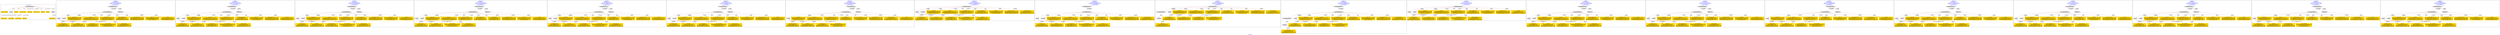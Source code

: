 digraph n0 {
fontcolor="blue"
remincross="true"
label="s02-dma.csv"
subgraph cluster_0 {
label="1-correct model"
n2[style="filled",color="white",fillcolor="lightgray",label="CulturalHeritageObject1"];
n3[shape="plaintext",style="filled",fillcolor="gold",label="Object Earliest Date"];
n4[style="filled",color="white",fillcolor="lightgray",label="Person1"];
n5[shape="plaintext",style="filled",fillcolor="gold",label="dimensions"];
n6[shape="plaintext",style="filled",fillcolor="gold",label="Object Facet Value 1"];
n7[shape="plaintext",style="filled",fillcolor="gold",label="Object Rights"];
n8[shape="plaintext",style="filled",fillcolor="gold",label="Object Link Source"];
n9[shape="plaintext",style="filled",fillcolor="gold",label="Object Title"];
n10[shape="plaintext",style="filled",fillcolor="gold",label="Object ID"];
n11[style="filled",color="white",fillcolor="lightgray",label="Concept1"];
n12[shape="plaintext",style="filled",fillcolor="gold",label="Artist Nationality"];
n13[shape="plaintext",style="filled",fillcolor="gold",label="Artist Birth Date"];
n14[shape="plaintext",style="filled",fillcolor="gold",label="Artist Death Date"];
n15[shape="plaintext",style="filled",fillcolor="gold",label="Artist Name"];
n16[shape="plaintext",style="filled",fillcolor="gold",label="Object Work Type"];
}
subgraph cluster_1 {
label="candidate 0\nlink coherence:1.0\nnode coherence:1.0\nconfidence:0.5246320699933401\nmapping score:0.6193218011088911\ncost:15.99973\n-precision:0.62-recall:0.71"
n18[style="filled",color="white",fillcolor="lightgray",label="CulturalHeritageObject1"];
n19[style="filled",color="white",fillcolor="lightgray",label="Person1"];
n20[style="filled",color="white",fillcolor="lightgray",label="Concept1"];
n21[style="filled",color="white",fillcolor="lightgray",label="EuropeanaAggregation1"];
n22[style="filled",color="white",fillcolor="lightgray",label="WebResource1"];
n23[shape="plaintext",style="filled",fillcolor="gold",label="Object Rights\n[CulturalHeritageObject,provenance,0.64]\n[CulturalHeritageObject,description,0.153]\n[Person,biographicalInformation,0.105]\n[WebResource,classLink,0.102]"];
n24[shape="plaintext",style="filled",fillcolor="gold",label="dimensions\n[CulturalHeritageObject,extent,0.781]\n[CulturalHeritageObject,provenance,0.102]\n[CulturalHeritageObject,accessionNumber,0.068]\n[CulturalHeritageObject,medium,0.049]"];
n25[shape="plaintext",style="filled",fillcolor="gold",label="Object Link Source\n[CulturalHeritageObject,provenance,0.492]\n[CulturalHeritageObject,rightsHolder,0.221]\n[WebResource,classLink,0.152]\n[CulturalHeritageObject,description,0.135]"];
n26[shape="plaintext",style="filled",fillcolor="gold",label="Object ID\n[WebResource,classLink,0.489]\n[Person,biographicalInformation,0.288]\n[CulturalHeritageObject,provenance,0.127]\n[Person,nameOfThePerson,0.096]"];
n27[shape="plaintext",style="filled",fillcolor="gold",label="Artist Birth Date\n[Person,dateOfBirth,0.472]\n[Person,dateOfDeath,0.281]\n[CulturalHeritageObject,created,0.209]\n[Person,biographicalInformation,0.039]"];
n28[shape="plaintext",style="filled",fillcolor="gold",label="Artist Name\n[Person,nameOfThePerson,0.498]\n[Document,classLink,0.189]\n[CulturalHeritageObject,provenance,0.165]\n[CulturalHeritageObject,description,0.148]"];
n29[shape="plaintext",style="filled",fillcolor="gold",label="Object Earliest Date\n[Person,dateOfBirth,0.345]\n[Person,dateOfDeath,0.315]\n[CulturalHeritageObject,created,0.298]\n[Person,biographicalInformation,0.042]"];
n30[shape="plaintext",style="filled",fillcolor="gold",label="Object Work Type\n[Person,biographicalInformation,0.4]\n[Concept,prefLabel,0.259]\n[CulturalHeritageObject,description,0.218]\n[CulturalHeritageObject,provenance,0.122]"];
n31[shape="plaintext",style="filled",fillcolor="gold",label="Artist Death Date\n[Person,dateOfDeath,0.451]\n[CulturalHeritageObject,created,0.29]\n[Person,dateOfBirth,0.203]\n[CulturalHeritageObject,title,0.055]"];
n32[shape="plaintext",style="filled",fillcolor="gold",label="Object Facet Value 1\n[CulturalHeritageObject,medium,0.803]\n[CulturalHeritageObject,provenance,0.075]\n[CulturalHeritageObject,description,0.069]\n[Person,biographicalInformation,0.053]"];
n33[shape="plaintext",style="filled",fillcolor="gold",label="Object Title\n[CulturalHeritageObject,description,0.406]\n[CulturalHeritageObject,title,0.292]\n[Person,biographicalInformation,0.209]\n[Concept,prefLabel,0.093]"];
n34[shape="plaintext",style="filled",fillcolor="gold",label="Artist Nationality\n[Person,countryAssociatedWithThePerson,0.706]\n[CulturalHeritageObject,provenance,0.13]\n[Concept,prefLabel,0.099]\n[CulturalHeritageObject,title,0.065]"];
}
subgraph cluster_2 {
label="candidate 1\nlink coherence:1.0\nnode coherence:1.0\nconfidence:0.5151096490026358\nmapping score:0.6161476607786563\ncost:15.99973\n-precision:0.75-recall:0.86"
n36[style="filled",color="white",fillcolor="lightgray",label="CulturalHeritageObject1"];
n37[style="filled",color="white",fillcolor="lightgray",label="Person1"];
n38[style="filled",color="white",fillcolor="lightgray",label="Concept1"];
n39[style="filled",color="white",fillcolor="lightgray",label="EuropeanaAggregation1"];
n40[style="filled",color="white",fillcolor="lightgray",label="WebResource1"];
n41[shape="plaintext",style="filled",fillcolor="gold",label="Object Rights\n[CulturalHeritageObject,provenance,0.64]\n[CulturalHeritageObject,description,0.153]\n[Person,biographicalInformation,0.105]\n[WebResource,classLink,0.102]"];
n42[shape="plaintext",style="filled",fillcolor="gold",label="dimensions\n[CulturalHeritageObject,extent,0.781]\n[CulturalHeritageObject,provenance,0.102]\n[CulturalHeritageObject,accessionNumber,0.068]\n[CulturalHeritageObject,medium,0.049]"];
n43[shape="plaintext",style="filled",fillcolor="gold",label="Object Link Source\n[CulturalHeritageObject,provenance,0.492]\n[CulturalHeritageObject,rightsHolder,0.221]\n[WebResource,classLink,0.152]\n[CulturalHeritageObject,description,0.135]"];
n44[shape="plaintext",style="filled",fillcolor="gold",label="Object ID\n[WebResource,classLink,0.489]\n[Person,biographicalInformation,0.288]\n[CulturalHeritageObject,provenance,0.127]\n[Person,nameOfThePerson,0.096]"];
n45[shape="plaintext",style="filled",fillcolor="gold",label="Artist Birth Date\n[Person,dateOfBirth,0.472]\n[Person,dateOfDeath,0.281]\n[CulturalHeritageObject,created,0.209]\n[Person,biographicalInformation,0.039]"];
n46[shape="plaintext",style="filled",fillcolor="gold",label="Artist Name\n[Person,nameOfThePerson,0.498]\n[Document,classLink,0.189]\n[CulturalHeritageObject,provenance,0.165]\n[CulturalHeritageObject,description,0.148]"];
n47[shape="plaintext",style="filled",fillcolor="gold",label="Object Earliest Date\n[Person,dateOfBirth,0.345]\n[Person,dateOfDeath,0.315]\n[CulturalHeritageObject,created,0.298]\n[Person,biographicalInformation,0.042]"];
n48[shape="plaintext",style="filled",fillcolor="gold",label="Object Title\n[CulturalHeritageObject,description,0.406]\n[CulturalHeritageObject,title,0.292]\n[Person,biographicalInformation,0.209]\n[Concept,prefLabel,0.093]"];
n49[shape="plaintext",style="filled",fillcolor="gold",label="Object Work Type\n[Person,biographicalInformation,0.4]\n[Concept,prefLabel,0.259]\n[CulturalHeritageObject,description,0.218]\n[CulturalHeritageObject,provenance,0.122]"];
n50[shape="plaintext",style="filled",fillcolor="gold",label="Artist Death Date\n[Person,dateOfDeath,0.451]\n[CulturalHeritageObject,created,0.29]\n[Person,dateOfBirth,0.203]\n[CulturalHeritageObject,title,0.055]"];
n51[shape="plaintext",style="filled",fillcolor="gold",label="Object Facet Value 1\n[CulturalHeritageObject,medium,0.803]\n[CulturalHeritageObject,provenance,0.075]\n[CulturalHeritageObject,description,0.069]\n[Person,biographicalInformation,0.053]"];
n52[shape="plaintext",style="filled",fillcolor="gold",label="Artist Nationality\n[Person,countryAssociatedWithThePerson,0.706]\n[CulturalHeritageObject,provenance,0.13]\n[Concept,prefLabel,0.099]\n[CulturalHeritageObject,title,0.065]"];
}
subgraph cluster_3 {
label="candidate 10\nlink coherence:1.0\nnode coherence:1.0\nconfidence:0.49306576563649823\nmapping score:0.6087996996566105\ncost:15.99973\n-precision:0.5-recall:0.57"
n54[style="filled",color="white",fillcolor="lightgray",label="CulturalHeritageObject1"];
n55[style="filled",color="white",fillcolor="lightgray",label="Person1"];
n56[style="filled",color="white",fillcolor="lightgray",label="Concept1"];
n57[style="filled",color="white",fillcolor="lightgray",label="EuropeanaAggregation1"];
n58[style="filled",color="white",fillcolor="lightgray",label="WebResource1"];
n59[shape="plaintext",style="filled",fillcolor="gold",label="Object Rights\n[CulturalHeritageObject,provenance,0.64]\n[CulturalHeritageObject,description,0.153]\n[Person,biographicalInformation,0.105]\n[WebResource,classLink,0.102]"];
n60[shape="plaintext",style="filled",fillcolor="gold",label="dimensions\n[CulturalHeritageObject,extent,0.781]\n[CulturalHeritageObject,provenance,0.102]\n[CulturalHeritageObject,accessionNumber,0.068]\n[CulturalHeritageObject,medium,0.049]"];
n61[shape="plaintext",style="filled",fillcolor="gold",label="Object Link Source\n[CulturalHeritageObject,provenance,0.492]\n[CulturalHeritageObject,rightsHolder,0.221]\n[WebResource,classLink,0.152]\n[CulturalHeritageObject,description,0.135]"];
n62[shape="plaintext",style="filled",fillcolor="gold",label="Object ID\n[WebResource,classLink,0.489]\n[Person,biographicalInformation,0.288]\n[CulturalHeritageObject,provenance,0.127]\n[Person,nameOfThePerson,0.096]"];
n63[shape="plaintext",style="filled",fillcolor="gold",label="Artist Birth Date\n[Person,dateOfBirth,0.472]\n[Person,dateOfDeath,0.281]\n[CulturalHeritageObject,created,0.209]\n[Person,biographicalInformation,0.039]"];
n64[shape="plaintext",style="filled",fillcolor="gold",label="Artist Name\n[Person,nameOfThePerson,0.498]\n[Document,classLink,0.189]\n[CulturalHeritageObject,provenance,0.165]\n[CulturalHeritageObject,description,0.148]"];
n65[shape="plaintext",style="filled",fillcolor="gold",label="Artist Death Date\n[Person,dateOfDeath,0.451]\n[CulturalHeritageObject,created,0.29]\n[Person,dateOfBirth,0.203]\n[CulturalHeritageObject,title,0.055]"];
n66[shape="plaintext",style="filled",fillcolor="gold",label="Object Work Type\n[Person,biographicalInformation,0.4]\n[Concept,prefLabel,0.259]\n[CulturalHeritageObject,description,0.218]\n[CulturalHeritageObject,provenance,0.122]"];
n67[shape="plaintext",style="filled",fillcolor="gold",label="Object Earliest Date\n[Person,dateOfBirth,0.345]\n[Person,dateOfDeath,0.315]\n[CulturalHeritageObject,created,0.298]\n[Person,biographicalInformation,0.042]"];
n68[shape="plaintext",style="filled",fillcolor="gold",label="Object Facet Value 1\n[CulturalHeritageObject,medium,0.803]\n[CulturalHeritageObject,provenance,0.075]\n[CulturalHeritageObject,description,0.069]\n[Person,biographicalInformation,0.053]"];
n69[shape="plaintext",style="filled",fillcolor="gold",label="Object Title\n[CulturalHeritageObject,description,0.406]\n[CulturalHeritageObject,title,0.292]\n[Person,biographicalInformation,0.209]\n[Concept,prefLabel,0.093]"];
n70[shape="plaintext",style="filled",fillcolor="gold",label="Artist Nationality\n[Person,countryAssociatedWithThePerson,0.706]\n[CulturalHeritageObject,provenance,0.13]\n[Concept,prefLabel,0.099]\n[CulturalHeritageObject,title,0.065]"];
}
subgraph cluster_4 {
label="candidate 11\nlink coherence:1.0\nnode coherence:1.0\nconfidence:0.49161551845295864\nmapping score:0.608316283928764\ncost:15.99973\n-precision:0.56-recall:0.64"
n72[style="filled",color="white",fillcolor="lightgray",label="CulturalHeritageObject1"];
n73[style="filled",color="white",fillcolor="lightgray",label="Person1"];
n74[style="filled",color="white",fillcolor="lightgray",label="Concept1"];
n75[style="filled",color="white",fillcolor="lightgray",label="EuropeanaAggregation1"];
n76[style="filled",color="white",fillcolor="lightgray",label="WebResource1"];
n77[shape="plaintext",style="filled",fillcolor="gold",label="Object Rights\n[CulturalHeritageObject,provenance,0.64]\n[CulturalHeritageObject,description,0.153]\n[Person,biographicalInformation,0.105]\n[WebResource,classLink,0.102]"];
n78[shape="plaintext",style="filled",fillcolor="gold",label="dimensions\n[CulturalHeritageObject,extent,0.781]\n[CulturalHeritageObject,provenance,0.102]\n[CulturalHeritageObject,accessionNumber,0.068]\n[CulturalHeritageObject,medium,0.049]"];
n79[shape="plaintext",style="filled",fillcolor="gold",label="Object Link Source\n[CulturalHeritageObject,provenance,0.492]\n[CulturalHeritageObject,rightsHolder,0.221]\n[WebResource,classLink,0.152]\n[CulturalHeritageObject,description,0.135]"];
n80[shape="plaintext",style="filled",fillcolor="gold",label="Object ID\n[WebResource,classLink,0.489]\n[Person,biographicalInformation,0.288]\n[CulturalHeritageObject,provenance,0.127]\n[Person,nameOfThePerson,0.096]"];
n81[shape="plaintext",style="filled",fillcolor="gold",label="Artist Birth Date\n[Person,dateOfBirth,0.472]\n[Person,dateOfDeath,0.281]\n[CulturalHeritageObject,created,0.209]\n[Person,biographicalInformation,0.039]"];
n82[shape="plaintext",style="filled",fillcolor="gold",label="Artist Name\n[Person,nameOfThePerson,0.498]\n[Document,classLink,0.189]\n[CulturalHeritageObject,provenance,0.165]\n[CulturalHeritageObject,description,0.148]"];
n83[shape="plaintext",style="filled",fillcolor="gold",label="Object Earliest Date\n[Person,dateOfBirth,0.345]\n[Person,dateOfDeath,0.315]\n[CulturalHeritageObject,created,0.298]\n[Person,biographicalInformation,0.042]"];
n84[shape="plaintext",style="filled",fillcolor="gold",label="Artist Death Date\n[Person,dateOfDeath,0.451]\n[CulturalHeritageObject,created,0.29]\n[Person,dateOfBirth,0.203]\n[CulturalHeritageObject,title,0.055]"];
n85[shape="plaintext",style="filled",fillcolor="gold",label="Object Work Type\n[Person,biographicalInformation,0.4]\n[Concept,prefLabel,0.259]\n[CulturalHeritageObject,description,0.218]\n[CulturalHeritageObject,provenance,0.122]"];
n86[shape="plaintext",style="filled",fillcolor="gold",label="Object Facet Value 1\n[CulturalHeritageObject,medium,0.803]\n[CulturalHeritageObject,provenance,0.075]\n[CulturalHeritageObject,description,0.069]\n[Person,biographicalInformation,0.053]"];
n87[shape="plaintext",style="filled",fillcolor="gold",label="Object Title\n[CulturalHeritageObject,description,0.406]\n[CulturalHeritageObject,title,0.292]\n[Person,biographicalInformation,0.209]\n[Concept,prefLabel,0.093]"];
n88[shape="plaintext",style="filled",fillcolor="gold",label="Artist Nationality\n[Person,countryAssociatedWithThePerson,0.706]\n[CulturalHeritageObject,provenance,0.13]\n[Concept,prefLabel,0.099]\n[CulturalHeritageObject,title,0.065]"];
}
subgraph cluster_5 {
label="candidate 12\nlink coherence:1.0\nnode coherence:1.0\nconfidence:0.4896861863679059\nmapping score:0.6076731732337464\ncost:15.99973\n-precision:0.56-recall:0.64"
n90[style="filled",color="white",fillcolor="lightgray",label="CulturalHeritageObject1"];
n91[style="filled",color="white",fillcolor="lightgray",label="Person1"];
n92[style="filled",color="white",fillcolor="lightgray",label="Concept1"];
n93[style="filled",color="white",fillcolor="lightgray",label="EuropeanaAggregation1"];
n94[style="filled",color="white",fillcolor="lightgray",label="WebResource1"];
n95[shape="plaintext",style="filled",fillcolor="gold",label="Object Rights\n[CulturalHeritageObject,provenance,0.64]\n[CulturalHeritageObject,description,0.153]\n[Person,biographicalInformation,0.105]\n[WebResource,classLink,0.102]"];
n96[shape="plaintext",style="filled",fillcolor="gold",label="dimensions\n[CulturalHeritageObject,extent,0.781]\n[CulturalHeritageObject,provenance,0.102]\n[CulturalHeritageObject,accessionNumber,0.068]\n[CulturalHeritageObject,medium,0.049]"];
n97[shape="plaintext",style="filled",fillcolor="gold",label="Object Link Source\n[CulturalHeritageObject,provenance,0.492]\n[CulturalHeritageObject,rightsHolder,0.221]\n[WebResource,classLink,0.152]\n[CulturalHeritageObject,description,0.135]"];
n98[shape="plaintext",style="filled",fillcolor="gold",label="Object ID\n[WebResource,classLink,0.489]\n[Person,biographicalInformation,0.288]\n[CulturalHeritageObject,provenance,0.127]\n[Person,nameOfThePerson,0.096]"];
n99[shape="plaintext",style="filled",fillcolor="gold",label="Object Earliest Date\n[Person,dateOfBirth,0.345]\n[Person,dateOfDeath,0.315]\n[CulturalHeritageObject,created,0.298]\n[Person,biographicalInformation,0.042]"];
n100[shape="plaintext",style="filled",fillcolor="gold",label="Artist Name\n[Person,nameOfThePerson,0.498]\n[Document,classLink,0.189]\n[CulturalHeritageObject,provenance,0.165]\n[CulturalHeritageObject,description,0.148]"];
n101[shape="plaintext",style="filled",fillcolor="gold",label="Artist Death Date\n[Person,dateOfDeath,0.451]\n[CulturalHeritageObject,created,0.29]\n[Person,dateOfBirth,0.203]\n[CulturalHeritageObject,title,0.055]"];
n102[shape="plaintext",style="filled",fillcolor="gold",label="Object Title\n[CulturalHeritageObject,description,0.406]\n[CulturalHeritageObject,title,0.292]\n[Person,biographicalInformation,0.209]\n[Concept,prefLabel,0.093]"];
n103[shape="plaintext",style="filled",fillcolor="gold",label="Object Work Type\n[Person,biographicalInformation,0.4]\n[Concept,prefLabel,0.259]\n[CulturalHeritageObject,description,0.218]\n[CulturalHeritageObject,provenance,0.122]"];
n104[shape="plaintext",style="filled",fillcolor="gold",label="Artist Birth Date\n[Person,dateOfBirth,0.472]\n[Person,dateOfDeath,0.281]\n[CulturalHeritageObject,created,0.209]\n[Person,biographicalInformation,0.039]"];
n105[shape="plaintext",style="filled",fillcolor="gold",label="Object Facet Value 1\n[CulturalHeritageObject,medium,0.803]\n[CulturalHeritageObject,provenance,0.075]\n[CulturalHeritageObject,description,0.069]\n[Person,biographicalInformation,0.053]"];
n106[shape="plaintext",style="filled",fillcolor="gold",label="Artist Nationality\n[Person,countryAssociatedWithThePerson,0.706]\n[CulturalHeritageObject,provenance,0.13]\n[Concept,prefLabel,0.099]\n[CulturalHeritageObject,title,0.065]"];
}
subgraph cluster_6 {
label="candidate 13\nlink coherence:1.0\nnode coherence:1.0\nconfidence:0.4896861863679059\nmapping score:0.6076731732337464\ncost:15.9998\n-precision:0.56-recall:0.64"
n108[style="filled",color="white",fillcolor="lightgray",label="CulturalHeritageObject1"];
n109[style="filled",color="white",fillcolor="lightgray",label="Person1"];
n110[style="filled",color="white",fillcolor="lightgray",label="Concept1"];
n111[style="filled",color="white",fillcolor="lightgray",label="EuropeanaAggregation1"];
n112[style="filled",color="white",fillcolor="lightgray",label="WebResource2"];
n113[shape="plaintext",style="filled",fillcolor="gold",label="Object Rights\n[CulturalHeritageObject,provenance,0.64]\n[CulturalHeritageObject,description,0.153]\n[Person,biographicalInformation,0.105]\n[WebResource,classLink,0.102]"];
n114[shape="plaintext",style="filled",fillcolor="gold",label="dimensions\n[CulturalHeritageObject,extent,0.781]\n[CulturalHeritageObject,provenance,0.102]\n[CulturalHeritageObject,accessionNumber,0.068]\n[CulturalHeritageObject,medium,0.049]"];
n115[shape="plaintext",style="filled",fillcolor="gold",label="Object Link Source\n[CulturalHeritageObject,provenance,0.492]\n[CulturalHeritageObject,rightsHolder,0.221]\n[WebResource,classLink,0.152]\n[CulturalHeritageObject,description,0.135]"];
n116[shape="plaintext",style="filled",fillcolor="gold",label="Object Earliest Date\n[Person,dateOfBirth,0.345]\n[Person,dateOfDeath,0.315]\n[CulturalHeritageObject,created,0.298]\n[Person,biographicalInformation,0.042]"];
n117[shape="plaintext",style="filled",fillcolor="gold",label="Object ID\n[WebResource,classLink,0.489]\n[Person,biographicalInformation,0.288]\n[CulturalHeritageObject,provenance,0.127]\n[Person,nameOfThePerson,0.096]"];
n118[shape="plaintext",style="filled",fillcolor="gold",label="Artist Name\n[Person,nameOfThePerson,0.498]\n[Document,classLink,0.189]\n[CulturalHeritageObject,provenance,0.165]\n[CulturalHeritageObject,description,0.148]"];
n119[shape="plaintext",style="filled",fillcolor="gold",label="Artist Death Date\n[Person,dateOfDeath,0.451]\n[CulturalHeritageObject,created,0.29]\n[Person,dateOfBirth,0.203]\n[CulturalHeritageObject,title,0.055]"];
n120[shape="plaintext",style="filled",fillcolor="gold",label="Object Title\n[CulturalHeritageObject,description,0.406]\n[CulturalHeritageObject,title,0.292]\n[Person,biographicalInformation,0.209]\n[Concept,prefLabel,0.093]"];
n121[shape="plaintext",style="filled",fillcolor="gold",label="Object Work Type\n[Person,biographicalInformation,0.4]\n[Concept,prefLabel,0.259]\n[CulturalHeritageObject,description,0.218]\n[CulturalHeritageObject,provenance,0.122]"];
n122[shape="plaintext",style="filled",fillcolor="gold",label="Artist Birth Date\n[Person,dateOfBirth,0.472]\n[Person,dateOfDeath,0.281]\n[CulturalHeritageObject,created,0.209]\n[Person,biographicalInformation,0.039]"];
n123[shape="plaintext",style="filled",fillcolor="gold",label="Object Facet Value 1\n[CulturalHeritageObject,medium,0.803]\n[CulturalHeritageObject,provenance,0.075]\n[CulturalHeritageObject,description,0.069]\n[Person,biographicalInformation,0.053]"];
n124[shape="plaintext",style="filled",fillcolor="gold",label="Artist Nationality\n[Person,countryAssociatedWithThePerson,0.706]\n[CulturalHeritageObject,provenance,0.13]\n[Concept,prefLabel,0.099]\n[CulturalHeritageObject,title,0.065]"];
}
subgraph cluster_7 {
label="candidate 14\nlink coherence:1.0\nnode coherence:1.0\nconfidence:0.4862765674846639\nmapping score:0.6204255224948879\ncost:14.99975\n-precision:0.47-recall:0.5"
n126[style="filled",color="white",fillcolor="lightgray",label="CulturalHeritageObject1"];
n127[style="filled",color="white",fillcolor="lightgray",label="Person1"];
n128[style="filled",color="white",fillcolor="lightgray",label="EuropeanaAggregation1"];
n129[style="filled",color="white",fillcolor="lightgray",label="WebResource1"];
n130[shape="plaintext",style="filled",fillcolor="gold",label="Object Rights\n[CulturalHeritageObject,provenance,0.64]\n[CulturalHeritageObject,description,0.153]\n[Person,biographicalInformation,0.105]\n[WebResource,classLink,0.102]"];
n131[shape="plaintext",style="filled",fillcolor="gold",label="dimensions\n[CulturalHeritageObject,extent,0.781]\n[CulturalHeritageObject,provenance,0.102]\n[CulturalHeritageObject,accessionNumber,0.068]\n[CulturalHeritageObject,medium,0.049]"];
n132[shape="plaintext",style="filled",fillcolor="gold",label="Object Link Source\n[CulturalHeritageObject,provenance,0.492]\n[CulturalHeritageObject,rightsHolder,0.221]\n[WebResource,classLink,0.152]\n[CulturalHeritageObject,description,0.135]"];
n133[shape="plaintext",style="filled",fillcolor="gold",label="Object ID\n[WebResource,classLink,0.489]\n[Person,biographicalInformation,0.288]\n[CulturalHeritageObject,provenance,0.127]\n[Person,nameOfThePerson,0.096]"];
n134[shape="plaintext",style="filled",fillcolor="gold",label="Object Earliest Date\n[Person,dateOfBirth,0.345]\n[Person,dateOfDeath,0.315]\n[CulturalHeritageObject,created,0.298]\n[Person,biographicalInformation,0.042]"];
n135[shape="plaintext",style="filled",fillcolor="gold",label="Artist Name\n[Person,nameOfThePerson,0.498]\n[Document,classLink,0.189]\n[CulturalHeritageObject,provenance,0.165]\n[CulturalHeritageObject,description,0.148]"];
n136[shape="plaintext",style="filled",fillcolor="gold",label="Artist Death Date\n[Person,dateOfDeath,0.451]\n[CulturalHeritageObject,created,0.29]\n[Person,dateOfBirth,0.203]\n[CulturalHeritageObject,title,0.055]"];
n137[shape="plaintext",style="filled",fillcolor="gold",label="Object Title\n[CulturalHeritageObject,description,0.406]\n[CulturalHeritageObject,title,0.292]\n[Person,biographicalInformation,0.209]\n[Concept,prefLabel,0.093]"];
n138[shape="plaintext",style="filled",fillcolor="gold",label="Artist Birth Date\n[Person,dateOfBirth,0.472]\n[Person,dateOfDeath,0.281]\n[CulturalHeritageObject,created,0.209]\n[Person,biographicalInformation,0.039]"];
n139[shape="plaintext",style="filled",fillcolor="gold",label="Object Facet Value 1\n[CulturalHeritageObject,medium,0.803]\n[CulturalHeritageObject,provenance,0.075]\n[CulturalHeritageObject,description,0.069]\n[Person,biographicalInformation,0.053]"];
n140[shape="plaintext",style="filled",fillcolor="gold",label="Object Work Type\n[Person,biographicalInformation,0.4]\n[Concept,prefLabel,0.259]\n[CulturalHeritageObject,description,0.218]\n[CulturalHeritageObject,provenance,0.122]"];
n141[shape="plaintext",style="filled",fillcolor="gold",label="Artist Nationality\n[Person,countryAssociatedWithThePerson,0.706]\n[CulturalHeritageObject,provenance,0.13]\n[Concept,prefLabel,0.099]\n[CulturalHeritageObject,title,0.065]"];
}
subgraph cluster_8 {
label="candidate 15\nlink coherence:1.0\nnode coherence:1.0\nconfidence:0.4532509689212789\nmapping score:0.6094169896404263\ncost:13.9999\n-precision:0.64-recall:0.64"
n143[style="filled",color="white",fillcolor="lightgray",label="CulturalHeritageObject1"];
n144[style="filled",color="white",fillcolor="lightgray",label="Person1"];
n145[style="filled",color="white",fillcolor="lightgray",label="Document1"];
n146[shape="plaintext",style="filled",fillcolor="gold",label="Object Rights\n[CulturalHeritageObject,provenance,0.64]\n[CulturalHeritageObject,description,0.153]\n[Person,biographicalInformation,0.105]\n[WebResource,classLink,0.102]"];
n147[shape="plaintext",style="filled",fillcolor="gold",label="dimensions\n[CulturalHeritageObject,extent,0.781]\n[CulturalHeritageObject,provenance,0.102]\n[CulturalHeritageObject,accessionNumber,0.068]\n[CulturalHeritageObject,medium,0.049]"];
n148[shape="plaintext",style="filled",fillcolor="gold",label="Object Link Source\n[CulturalHeritageObject,provenance,0.492]\n[CulturalHeritageObject,rightsHolder,0.221]\n[WebResource,classLink,0.152]\n[CulturalHeritageObject,description,0.135]"];
n149[shape="plaintext",style="filled",fillcolor="gold",label="Artist Name\n[Person,nameOfThePerson,0.498]\n[Document,classLink,0.189]\n[CulturalHeritageObject,provenance,0.165]\n[CulturalHeritageObject,description,0.148]"];
n150[shape="plaintext",style="filled",fillcolor="gold",label="Artist Birth Date\n[Person,dateOfBirth,0.472]\n[Person,dateOfDeath,0.281]\n[CulturalHeritageObject,created,0.209]\n[Person,biographicalInformation,0.039]"];
n151[shape="plaintext",style="filled",fillcolor="gold",label="Object ID\n[WebResource,classLink,0.489]\n[Person,biographicalInformation,0.288]\n[CulturalHeritageObject,provenance,0.127]\n[Person,nameOfThePerson,0.096]"];
n152[shape="plaintext",style="filled",fillcolor="gold",label="Object Earliest Date\n[Person,dateOfBirth,0.345]\n[Person,dateOfDeath,0.315]\n[CulturalHeritageObject,created,0.298]\n[Person,biographicalInformation,0.042]"];
n153[shape="plaintext",style="filled",fillcolor="gold",label="Object Title\n[CulturalHeritageObject,description,0.406]\n[CulturalHeritageObject,title,0.292]\n[Person,biographicalInformation,0.209]\n[Concept,prefLabel,0.093]"];
n154[shape="plaintext",style="filled",fillcolor="gold",label="Artist Death Date\n[Person,dateOfDeath,0.451]\n[CulturalHeritageObject,created,0.29]\n[Person,dateOfBirth,0.203]\n[CulturalHeritageObject,title,0.055]"];
n155[shape="plaintext",style="filled",fillcolor="gold",label="Object Facet Value 1\n[CulturalHeritageObject,medium,0.803]\n[CulturalHeritageObject,provenance,0.075]\n[CulturalHeritageObject,description,0.069]\n[Person,biographicalInformation,0.053]"];
n156[shape="plaintext",style="filled",fillcolor="gold",label="Object Work Type\n[Person,biographicalInformation,0.4]\n[Concept,prefLabel,0.259]\n[CulturalHeritageObject,description,0.218]\n[CulturalHeritageObject,provenance,0.122]"];
n157[shape="plaintext",style="filled",fillcolor="gold",label="Artist Nationality\n[Person,countryAssociatedWithThePerson,0.706]\n[CulturalHeritageObject,provenance,0.13]\n[Concept,prefLabel,0.099]\n[CulturalHeritageObject,title,0.065]"];
}
subgraph cluster_9 {
label="candidate 16\nlink coherence:1.0\nnode coherence:1.0\nconfidence:0.4532509689212789\nmapping score:0.6094169896404263\ncost:14.99982\n-precision:0.6-recall:0.64"
n159[style="filled",color="white",fillcolor="lightgray",label="CulturalHeritageObject1"];
n160[style="filled",color="white",fillcolor="lightgray",label="Person1"];
n161[style="filled",color="white",fillcolor="lightgray",label="Document1"];
n162[style="filled",color="white",fillcolor="lightgray",label="EuropeanaAggregation1"];
n163[shape="plaintext",style="filled",fillcolor="gold",label="Object Rights\n[CulturalHeritageObject,provenance,0.64]\n[CulturalHeritageObject,description,0.153]\n[Person,biographicalInformation,0.105]\n[WebResource,classLink,0.102]"];
n164[shape="plaintext",style="filled",fillcolor="gold",label="dimensions\n[CulturalHeritageObject,extent,0.781]\n[CulturalHeritageObject,provenance,0.102]\n[CulturalHeritageObject,accessionNumber,0.068]\n[CulturalHeritageObject,medium,0.049]"];
n165[shape="plaintext",style="filled",fillcolor="gold",label="Object Link Source\n[CulturalHeritageObject,provenance,0.492]\n[CulturalHeritageObject,rightsHolder,0.221]\n[WebResource,classLink,0.152]\n[CulturalHeritageObject,description,0.135]"];
n166[shape="plaintext",style="filled",fillcolor="gold",label="Artist Name\n[Person,nameOfThePerson,0.498]\n[Document,classLink,0.189]\n[CulturalHeritageObject,provenance,0.165]\n[CulturalHeritageObject,description,0.148]"];
n167[shape="plaintext",style="filled",fillcolor="gold",label="Artist Birth Date\n[Person,dateOfBirth,0.472]\n[Person,dateOfDeath,0.281]\n[CulturalHeritageObject,created,0.209]\n[Person,biographicalInformation,0.039]"];
n168[shape="plaintext",style="filled",fillcolor="gold",label="Object ID\n[WebResource,classLink,0.489]\n[Person,biographicalInformation,0.288]\n[CulturalHeritageObject,provenance,0.127]\n[Person,nameOfThePerson,0.096]"];
n169[shape="plaintext",style="filled",fillcolor="gold",label="Object Earliest Date\n[Person,dateOfBirth,0.345]\n[Person,dateOfDeath,0.315]\n[CulturalHeritageObject,created,0.298]\n[Person,biographicalInformation,0.042]"];
n170[shape="plaintext",style="filled",fillcolor="gold",label="Object Title\n[CulturalHeritageObject,description,0.406]\n[CulturalHeritageObject,title,0.292]\n[Person,biographicalInformation,0.209]\n[Concept,prefLabel,0.093]"];
n171[shape="plaintext",style="filled",fillcolor="gold",label="Artist Death Date\n[Person,dateOfDeath,0.451]\n[CulturalHeritageObject,created,0.29]\n[Person,dateOfBirth,0.203]\n[CulturalHeritageObject,title,0.055]"];
n172[shape="plaintext",style="filled",fillcolor="gold",label="Object Facet Value 1\n[CulturalHeritageObject,medium,0.803]\n[CulturalHeritageObject,provenance,0.075]\n[CulturalHeritageObject,description,0.069]\n[Person,biographicalInformation,0.053]"];
n173[shape="plaintext",style="filled",fillcolor="gold",label="Object Work Type\n[Person,biographicalInformation,0.4]\n[Concept,prefLabel,0.259]\n[CulturalHeritageObject,description,0.218]\n[CulturalHeritageObject,provenance,0.122]"];
n174[shape="plaintext",style="filled",fillcolor="gold",label="Artist Nationality\n[Person,countryAssociatedWithThePerson,0.706]\n[CulturalHeritageObject,provenance,0.13]\n[Concept,prefLabel,0.099]\n[CulturalHeritageObject,title,0.065]"];
}
subgraph cluster_10 {
label="candidate 17\nlink coherence:1.0\nnode coherence:1.0\nconfidence:0.4532509689212789\nmapping score:0.6094169896404263\ncost:14.9999\n-precision:0.6-recall:0.64"
n176[style="filled",color="white",fillcolor="lightgray",label="CulturalHeritageObject1"];
n177[style="filled",color="white",fillcolor="lightgray",label="CulturalHeritageObject2"];
n178[style="filled",color="white",fillcolor="lightgray",label="Person1"];
n179[style="filled",color="white",fillcolor="lightgray",label="Document2"];
n180[shape="plaintext",style="filled",fillcolor="gold",label="Object Rights\n[CulturalHeritageObject,provenance,0.64]\n[CulturalHeritageObject,description,0.153]\n[Person,biographicalInformation,0.105]\n[WebResource,classLink,0.102]"];
n181[shape="plaintext",style="filled",fillcolor="gold",label="dimensions\n[CulturalHeritageObject,extent,0.781]\n[CulturalHeritageObject,provenance,0.102]\n[CulturalHeritageObject,accessionNumber,0.068]\n[CulturalHeritageObject,medium,0.049]"];
n182[shape="plaintext",style="filled",fillcolor="gold",label="Object Link Source\n[CulturalHeritageObject,provenance,0.492]\n[CulturalHeritageObject,rightsHolder,0.221]\n[WebResource,classLink,0.152]\n[CulturalHeritageObject,description,0.135]"];
n183[shape="plaintext",style="filled",fillcolor="gold",label="Artist Birth Date\n[Person,dateOfBirth,0.472]\n[Person,dateOfDeath,0.281]\n[CulturalHeritageObject,created,0.209]\n[Person,biographicalInformation,0.039]"];
n184[shape="plaintext",style="filled",fillcolor="gold",label="Object ID\n[WebResource,classLink,0.489]\n[Person,biographicalInformation,0.288]\n[CulturalHeritageObject,provenance,0.127]\n[Person,nameOfThePerson,0.096]"];
n185[shape="plaintext",style="filled",fillcolor="gold",label="Artist Name\n[Person,nameOfThePerson,0.498]\n[Document,classLink,0.189]\n[CulturalHeritageObject,provenance,0.165]\n[CulturalHeritageObject,description,0.148]"];
n186[shape="plaintext",style="filled",fillcolor="gold",label="Object Earliest Date\n[Person,dateOfBirth,0.345]\n[Person,dateOfDeath,0.315]\n[CulturalHeritageObject,created,0.298]\n[Person,biographicalInformation,0.042]"];
n187[shape="plaintext",style="filled",fillcolor="gold",label="Object Title\n[CulturalHeritageObject,description,0.406]\n[CulturalHeritageObject,title,0.292]\n[Person,biographicalInformation,0.209]\n[Concept,prefLabel,0.093]"];
n188[shape="plaintext",style="filled",fillcolor="gold",label="Artist Death Date\n[Person,dateOfDeath,0.451]\n[CulturalHeritageObject,created,0.29]\n[Person,dateOfBirth,0.203]\n[CulturalHeritageObject,title,0.055]"];
n189[shape="plaintext",style="filled",fillcolor="gold",label="Object Facet Value 1\n[CulturalHeritageObject,medium,0.803]\n[CulturalHeritageObject,provenance,0.075]\n[CulturalHeritageObject,description,0.069]\n[Person,biographicalInformation,0.053]"];
n190[shape="plaintext",style="filled",fillcolor="gold",label="Object Work Type\n[Person,biographicalInformation,0.4]\n[Concept,prefLabel,0.259]\n[CulturalHeritageObject,description,0.218]\n[CulturalHeritageObject,provenance,0.122]"];
n191[shape="plaintext",style="filled",fillcolor="gold",label="Artist Nationality\n[Person,countryAssociatedWithThePerson,0.706]\n[CulturalHeritageObject,provenance,0.13]\n[Concept,prefLabel,0.099]\n[CulturalHeritageObject,title,0.065]"];
}
subgraph cluster_11 {
label="candidate 18\nlink coherence:1.0\nnode coherence:1.0\nconfidence:0.4532509689212789\nmapping score:0.6094169896404263\ncost:15.99982\n-precision:0.56-recall:0.64"
n193[style="filled",color="white",fillcolor="lightgray",label="CulturalHeritageObject1"];
n194[style="filled",color="white",fillcolor="lightgray",label="CulturalHeritageObject2"];
n195[style="filled",color="white",fillcolor="lightgray",label="Person1"];
n196[style="filled",color="white",fillcolor="lightgray",label="Document2"];
n197[style="filled",color="white",fillcolor="lightgray",label="EuropeanaAggregation1"];
n198[shape="plaintext",style="filled",fillcolor="gold",label="Object Rights\n[CulturalHeritageObject,provenance,0.64]\n[CulturalHeritageObject,description,0.153]\n[Person,biographicalInformation,0.105]\n[WebResource,classLink,0.102]"];
n199[shape="plaintext",style="filled",fillcolor="gold",label="dimensions\n[CulturalHeritageObject,extent,0.781]\n[CulturalHeritageObject,provenance,0.102]\n[CulturalHeritageObject,accessionNumber,0.068]\n[CulturalHeritageObject,medium,0.049]"];
n200[shape="plaintext",style="filled",fillcolor="gold",label="Object Link Source\n[CulturalHeritageObject,provenance,0.492]\n[CulturalHeritageObject,rightsHolder,0.221]\n[WebResource,classLink,0.152]\n[CulturalHeritageObject,description,0.135]"];
n201[shape="plaintext",style="filled",fillcolor="gold",label="Artist Birth Date\n[Person,dateOfBirth,0.472]\n[Person,dateOfDeath,0.281]\n[CulturalHeritageObject,created,0.209]\n[Person,biographicalInformation,0.039]"];
n202[shape="plaintext",style="filled",fillcolor="gold",label="Object ID\n[WebResource,classLink,0.489]\n[Person,biographicalInformation,0.288]\n[CulturalHeritageObject,provenance,0.127]\n[Person,nameOfThePerson,0.096]"];
n203[shape="plaintext",style="filled",fillcolor="gold",label="Artist Name\n[Person,nameOfThePerson,0.498]\n[Document,classLink,0.189]\n[CulturalHeritageObject,provenance,0.165]\n[CulturalHeritageObject,description,0.148]"];
n204[shape="plaintext",style="filled",fillcolor="gold",label="Object Earliest Date\n[Person,dateOfBirth,0.345]\n[Person,dateOfDeath,0.315]\n[CulturalHeritageObject,created,0.298]\n[Person,biographicalInformation,0.042]"];
n205[shape="plaintext",style="filled",fillcolor="gold",label="Object Title\n[CulturalHeritageObject,description,0.406]\n[CulturalHeritageObject,title,0.292]\n[Person,biographicalInformation,0.209]\n[Concept,prefLabel,0.093]"];
n206[shape="plaintext",style="filled",fillcolor="gold",label="Artist Death Date\n[Person,dateOfDeath,0.451]\n[CulturalHeritageObject,created,0.29]\n[Person,dateOfBirth,0.203]\n[CulturalHeritageObject,title,0.055]"];
n207[shape="plaintext",style="filled",fillcolor="gold",label="Object Facet Value 1\n[CulturalHeritageObject,medium,0.803]\n[CulturalHeritageObject,provenance,0.075]\n[CulturalHeritageObject,description,0.069]\n[Person,biographicalInformation,0.053]"];
n208[shape="plaintext",style="filled",fillcolor="gold",label="Object Work Type\n[Person,biographicalInformation,0.4]\n[Concept,prefLabel,0.259]\n[CulturalHeritageObject,description,0.218]\n[CulturalHeritageObject,provenance,0.122]"];
n209[shape="plaintext",style="filled",fillcolor="gold",label="Artist Nationality\n[Person,countryAssociatedWithThePerson,0.706]\n[CulturalHeritageObject,provenance,0.13]\n[Concept,prefLabel,0.099]\n[CulturalHeritageObject,title,0.065]"];
}
subgraph cluster_12 {
label="candidate 19\nlink coherence:1.0\nnode coherence:1.0\nconfidence:0.4532037737924919\nmapping score:0.6094012579308307\ncost:13.99989\n-precision:0.71-recall:0.71"
n211[style="filled",color="white",fillcolor="lightgray",label="CulturalHeritageObject1"];
n212[style="filled",color="white",fillcolor="lightgray",label="Person1"];
n213[style="filled",color="white",fillcolor="lightgray",label="Concept1"];
n214[shape="plaintext",style="filled",fillcolor="gold",label="Object Rights\n[CulturalHeritageObject,provenance,0.64]\n[CulturalHeritageObject,description,0.153]\n[Person,biographicalInformation,0.105]\n[WebResource,classLink,0.102]"];
n215[shape="plaintext",style="filled",fillcolor="gold",label="dimensions\n[CulturalHeritageObject,extent,0.781]\n[CulturalHeritageObject,provenance,0.102]\n[CulturalHeritageObject,accessionNumber,0.068]\n[CulturalHeritageObject,medium,0.049]"];
n216[shape="plaintext",style="filled",fillcolor="gold",label="Object Link Source\n[CulturalHeritageObject,provenance,0.492]\n[CulturalHeritageObject,rightsHolder,0.221]\n[WebResource,classLink,0.152]\n[CulturalHeritageObject,description,0.135]"];
n217[shape="plaintext",style="filled",fillcolor="gold",label="Artist Birth Date\n[Person,dateOfBirth,0.472]\n[Person,dateOfDeath,0.281]\n[CulturalHeritageObject,created,0.209]\n[Person,biographicalInformation,0.039]"];
n218[shape="plaintext",style="filled",fillcolor="gold",label="Object ID\n[WebResource,classLink,0.489]\n[Person,biographicalInformation,0.288]\n[CulturalHeritageObject,provenance,0.127]\n[Person,nameOfThePerson,0.096]"];
n219[shape="plaintext",style="filled",fillcolor="gold",label="Object Earliest Date\n[Person,dateOfBirth,0.345]\n[Person,dateOfDeath,0.315]\n[CulturalHeritageObject,created,0.298]\n[Person,biographicalInformation,0.042]"];
n220[shape="plaintext",style="filled",fillcolor="gold",label="Object Title\n[CulturalHeritageObject,description,0.406]\n[CulturalHeritageObject,title,0.292]\n[Person,biographicalInformation,0.209]\n[Concept,prefLabel,0.093]"];
n221[shape="plaintext",style="filled",fillcolor="gold",label="Object Work Type\n[Person,biographicalInformation,0.4]\n[Concept,prefLabel,0.259]\n[CulturalHeritageObject,description,0.218]\n[CulturalHeritageObject,provenance,0.122]"];
n222[shape="plaintext",style="filled",fillcolor="gold",label="Artist Death Date\n[Person,dateOfDeath,0.451]\n[CulturalHeritageObject,created,0.29]\n[Person,dateOfBirth,0.203]\n[CulturalHeritageObject,title,0.055]"];
n223[shape="plaintext",style="filled",fillcolor="gold",label="Object Facet Value 1\n[CulturalHeritageObject,medium,0.803]\n[CulturalHeritageObject,provenance,0.075]\n[CulturalHeritageObject,description,0.069]\n[Person,biographicalInformation,0.053]"];
n224[shape="plaintext",style="filled",fillcolor="gold",label="Artist Name\n[Person,nameOfThePerson,0.498]\n[Document,classLink,0.189]\n[CulturalHeritageObject,provenance,0.165]\n[CulturalHeritageObject,description,0.148]"];
n225[shape="plaintext",style="filled",fillcolor="gold",label="Artist Nationality\n[Person,countryAssociatedWithThePerson,0.706]\n[CulturalHeritageObject,provenance,0.13]\n[Concept,prefLabel,0.099]\n[CulturalHeritageObject,title,0.065]"];
}
subgraph cluster_13 {
label="candidate 2\nlink coherence:1.0\nnode coherence:1.0\nconfidence:0.5151096490026358\nmapping score:0.6161476607786563\ncost:15.9998\n-precision:0.75-recall:0.86"
n227[style="filled",color="white",fillcolor="lightgray",label="CulturalHeritageObject1"];
n228[style="filled",color="white",fillcolor="lightgray",label="Person1"];
n229[style="filled",color="white",fillcolor="lightgray",label="Concept1"];
n230[style="filled",color="white",fillcolor="lightgray",label="EuropeanaAggregation1"];
n231[style="filled",color="white",fillcolor="lightgray",label="WebResource2"];
n232[shape="plaintext",style="filled",fillcolor="gold",label="Object Rights\n[CulturalHeritageObject,provenance,0.64]\n[CulturalHeritageObject,description,0.153]\n[Person,biographicalInformation,0.105]\n[WebResource,classLink,0.102]"];
n233[shape="plaintext",style="filled",fillcolor="gold",label="dimensions\n[CulturalHeritageObject,extent,0.781]\n[CulturalHeritageObject,provenance,0.102]\n[CulturalHeritageObject,accessionNumber,0.068]\n[CulturalHeritageObject,medium,0.049]"];
n234[shape="plaintext",style="filled",fillcolor="gold",label="Object Link Source\n[CulturalHeritageObject,provenance,0.492]\n[CulturalHeritageObject,rightsHolder,0.221]\n[WebResource,classLink,0.152]\n[CulturalHeritageObject,description,0.135]"];
n235[shape="plaintext",style="filled",fillcolor="gold",label="Artist Birth Date\n[Person,dateOfBirth,0.472]\n[Person,dateOfDeath,0.281]\n[CulturalHeritageObject,created,0.209]\n[Person,biographicalInformation,0.039]"];
n236[shape="plaintext",style="filled",fillcolor="gold",label="Object ID\n[WebResource,classLink,0.489]\n[Person,biographicalInformation,0.288]\n[CulturalHeritageObject,provenance,0.127]\n[Person,nameOfThePerson,0.096]"];
n237[shape="plaintext",style="filled",fillcolor="gold",label="Artist Name\n[Person,nameOfThePerson,0.498]\n[Document,classLink,0.189]\n[CulturalHeritageObject,provenance,0.165]\n[CulturalHeritageObject,description,0.148]"];
n238[shape="plaintext",style="filled",fillcolor="gold",label="Object Earliest Date\n[Person,dateOfBirth,0.345]\n[Person,dateOfDeath,0.315]\n[CulturalHeritageObject,created,0.298]\n[Person,biographicalInformation,0.042]"];
n239[shape="plaintext",style="filled",fillcolor="gold",label="Object Title\n[CulturalHeritageObject,description,0.406]\n[CulturalHeritageObject,title,0.292]\n[Person,biographicalInformation,0.209]\n[Concept,prefLabel,0.093]"];
n240[shape="plaintext",style="filled",fillcolor="gold",label="Object Work Type\n[Person,biographicalInformation,0.4]\n[Concept,prefLabel,0.259]\n[CulturalHeritageObject,description,0.218]\n[CulturalHeritageObject,provenance,0.122]"];
n241[shape="plaintext",style="filled",fillcolor="gold",label="Artist Death Date\n[Person,dateOfDeath,0.451]\n[CulturalHeritageObject,created,0.29]\n[Person,dateOfBirth,0.203]\n[CulturalHeritageObject,title,0.055]"];
n242[shape="plaintext",style="filled",fillcolor="gold",label="Object Facet Value 1\n[CulturalHeritageObject,medium,0.803]\n[CulturalHeritageObject,provenance,0.075]\n[CulturalHeritageObject,description,0.069]\n[Person,biographicalInformation,0.053]"];
n243[shape="plaintext",style="filled",fillcolor="gold",label="Artist Nationality\n[Person,countryAssociatedWithThePerson,0.706]\n[CulturalHeritageObject,provenance,0.13]\n[Concept,prefLabel,0.099]\n[CulturalHeritageObject,title,0.065]"];
}
subgraph cluster_14 {
label="candidate 3\nlink coherence:1.0\nnode coherence:1.0\nconfidence:0.5126811731204751\nmapping score:0.6153381688179361\ncost:15.99973\n-precision:0.5-recall:0.57"
n245[style="filled",color="white",fillcolor="lightgray",label="CulturalHeritageObject1"];
n246[style="filled",color="white",fillcolor="lightgray",label="Person1"];
n247[style="filled",color="white",fillcolor="lightgray",label="Concept1"];
n248[style="filled",color="white",fillcolor="lightgray",label="EuropeanaAggregation1"];
n249[style="filled",color="white",fillcolor="lightgray",label="WebResource1"];
n250[shape="plaintext",style="filled",fillcolor="gold",label="Object Rights\n[CulturalHeritageObject,provenance,0.64]\n[CulturalHeritageObject,description,0.153]\n[Person,biographicalInformation,0.105]\n[WebResource,classLink,0.102]"];
n251[shape="plaintext",style="filled",fillcolor="gold",label="dimensions\n[CulturalHeritageObject,extent,0.781]\n[CulturalHeritageObject,provenance,0.102]\n[CulturalHeritageObject,accessionNumber,0.068]\n[CulturalHeritageObject,medium,0.049]"];
n252[shape="plaintext",style="filled",fillcolor="gold",label="Object Link Source\n[CulturalHeritageObject,provenance,0.492]\n[CulturalHeritageObject,rightsHolder,0.221]\n[WebResource,classLink,0.152]\n[CulturalHeritageObject,description,0.135]"];
n253[shape="plaintext",style="filled",fillcolor="gold",label="Object ID\n[WebResource,classLink,0.489]\n[Person,biographicalInformation,0.288]\n[CulturalHeritageObject,provenance,0.127]\n[Person,nameOfThePerson,0.096]"];
n254[shape="plaintext",style="filled",fillcolor="gold",label="Artist Birth Date\n[Person,dateOfBirth,0.472]\n[Person,dateOfDeath,0.281]\n[CulturalHeritageObject,created,0.209]\n[Person,biographicalInformation,0.039]"];
n255[shape="plaintext",style="filled",fillcolor="gold",label="Artist Name\n[Person,nameOfThePerson,0.498]\n[Document,classLink,0.189]\n[CulturalHeritageObject,provenance,0.165]\n[CulturalHeritageObject,description,0.148]"];
n256[shape="plaintext",style="filled",fillcolor="gold",label="Artist Death Date\n[Person,dateOfDeath,0.451]\n[CulturalHeritageObject,created,0.29]\n[Person,dateOfBirth,0.203]\n[CulturalHeritageObject,title,0.055]"];
n257[shape="plaintext",style="filled",fillcolor="gold",label="Object Work Type\n[Person,biographicalInformation,0.4]\n[Concept,prefLabel,0.259]\n[CulturalHeritageObject,description,0.218]\n[CulturalHeritageObject,provenance,0.122]"];
n258[shape="plaintext",style="filled",fillcolor="gold",label="Object Earliest Date\n[Person,dateOfBirth,0.345]\n[Person,dateOfDeath,0.315]\n[CulturalHeritageObject,created,0.298]\n[Person,biographicalInformation,0.042]"];
n259[shape="plaintext",style="filled",fillcolor="gold",label="Object Facet Value 1\n[CulturalHeritageObject,medium,0.803]\n[CulturalHeritageObject,provenance,0.075]\n[CulturalHeritageObject,description,0.069]\n[Person,biographicalInformation,0.053]"];
n260[shape="plaintext",style="filled",fillcolor="gold",label="Object Title\n[CulturalHeritageObject,description,0.406]\n[CulturalHeritageObject,title,0.292]\n[Person,biographicalInformation,0.209]\n[Concept,prefLabel,0.093]"];
n261[shape="plaintext",style="filled",fillcolor="gold",label="Artist Nationality\n[Person,countryAssociatedWithThePerson,0.706]\n[CulturalHeritageObject,provenance,0.13]\n[Concept,prefLabel,0.099]\n[CulturalHeritageObject,title,0.065]"];
}
subgraph cluster_15 {
label="candidate 4\nlink coherence:1.0\nnode coherence:1.0\nconfidence:0.5117000301193938\nmapping score:0.628900010039798\ncost:14.99975\n-precision:0.67-recall:0.71"
n263[style="filled",color="white",fillcolor="lightgray",label="CulturalHeritageObject1"];
n264[style="filled",color="white",fillcolor="lightgray",label="Person1"];
n265[style="filled",color="white",fillcolor="lightgray",label="EuropeanaAggregation1"];
n266[style="filled",color="white",fillcolor="lightgray",label="WebResource1"];
n267[shape="plaintext",style="filled",fillcolor="gold",label="Object Rights\n[CulturalHeritageObject,provenance,0.64]\n[CulturalHeritageObject,description,0.153]\n[Person,biographicalInformation,0.105]\n[WebResource,classLink,0.102]"];
n268[shape="plaintext",style="filled",fillcolor="gold",label="dimensions\n[CulturalHeritageObject,extent,0.781]\n[CulturalHeritageObject,provenance,0.102]\n[CulturalHeritageObject,accessionNumber,0.068]\n[CulturalHeritageObject,medium,0.049]"];
n269[shape="plaintext",style="filled",fillcolor="gold",label="Object Link Source\n[CulturalHeritageObject,provenance,0.492]\n[CulturalHeritageObject,rightsHolder,0.221]\n[WebResource,classLink,0.152]\n[CulturalHeritageObject,description,0.135]"];
n270[shape="plaintext",style="filled",fillcolor="gold",label="Object ID\n[WebResource,classLink,0.489]\n[Person,biographicalInformation,0.288]\n[CulturalHeritageObject,provenance,0.127]\n[Person,nameOfThePerson,0.096]"];
n271[shape="plaintext",style="filled",fillcolor="gold",label="Artist Birth Date\n[Person,dateOfBirth,0.472]\n[Person,dateOfDeath,0.281]\n[CulturalHeritageObject,created,0.209]\n[Person,biographicalInformation,0.039]"];
n272[shape="plaintext",style="filled",fillcolor="gold",label="Artist Name\n[Person,nameOfThePerson,0.498]\n[Document,classLink,0.189]\n[CulturalHeritageObject,provenance,0.165]\n[CulturalHeritageObject,description,0.148]"];
n273[shape="plaintext",style="filled",fillcolor="gold",label="Object Earliest Date\n[Person,dateOfBirth,0.345]\n[Person,dateOfDeath,0.315]\n[CulturalHeritageObject,created,0.298]\n[Person,biographicalInformation,0.042]"];
n274[shape="plaintext",style="filled",fillcolor="gold",label="Object Title\n[CulturalHeritageObject,description,0.406]\n[CulturalHeritageObject,title,0.292]\n[Person,biographicalInformation,0.209]\n[Concept,prefLabel,0.093]"];
n275[shape="plaintext",style="filled",fillcolor="gold",label="Artist Death Date\n[Person,dateOfDeath,0.451]\n[CulturalHeritageObject,created,0.29]\n[Person,dateOfBirth,0.203]\n[CulturalHeritageObject,title,0.055]"];
n276[shape="plaintext",style="filled",fillcolor="gold",label="Object Facet Value 1\n[CulturalHeritageObject,medium,0.803]\n[CulturalHeritageObject,provenance,0.075]\n[CulturalHeritageObject,description,0.069]\n[Person,biographicalInformation,0.053]"];
n277[shape="plaintext",style="filled",fillcolor="gold",label="Object Work Type\n[Person,biographicalInformation,0.4]\n[Concept,prefLabel,0.259]\n[CulturalHeritageObject,description,0.218]\n[CulturalHeritageObject,provenance,0.122]"];
n278[shape="plaintext",style="filled",fillcolor="gold",label="Artist Nationality\n[Person,countryAssociatedWithThePerson,0.706]\n[CulturalHeritageObject,provenance,0.13]\n[Concept,prefLabel,0.099]\n[CulturalHeritageObject,title,0.065]"];
}
subgraph cluster_16 {
label="candidate 5\nlink coherence:1.0\nnode coherence:1.0\nconfidence:0.5066129612871096\nmapping score:0.6133154315401476\ncost:15.99973\n-precision:0.5-recall:0.57"
n280[style="filled",color="white",fillcolor="lightgray",label="CulturalHeritageObject1"];
n281[style="filled",color="white",fillcolor="lightgray",label="Person1"];
n282[style="filled",color="white",fillcolor="lightgray",label="Concept1"];
n283[style="filled",color="white",fillcolor="lightgray",label="EuropeanaAggregation1"];
n284[style="filled",color="white",fillcolor="lightgray",label="WebResource1"];
n285[shape="plaintext",style="filled",fillcolor="gold",label="Object Rights\n[CulturalHeritageObject,provenance,0.64]\n[CulturalHeritageObject,description,0.153]\n[Person,biographicalInformation,0.105]\n[WebResource,classLink,0.102]"];
n286[shape="plaintext",style="filled",fillcolor="gold",label="dimensions\n[CulturalHeritageObject,extent,0.781]\n[CulturalHeritageObject,provenance,0.102]\n[CulturalHeritageObject,accessionNumber,0.068]\n[CulturalHeritageObject,medium,0.049]"];
n287[shape="plaintext",style="filled",fillcolor="gold",label="Object Link Source\n[CulturalHeritageObject,provenance,0.492]\n[CulturalHeritageObject,rightsHolder,0.221]\n[WebResource,classLink,0.152]\n[CulturalHeritageObject,description,0.135]"];
n288[shape="plaintext",style="filled",fillcolor="gold",label="Object ID\n[WebResource,classLink,0.489]\n[Person,biographicalInformation,0.288]\n[CulturalHeritageObject,provenance,0.127]\n[Person,nameOfThePerson,0.096]"];
n289[shape="plaintext",style="filled",fillcolor="gold",label="Object Earliest Date\n[Person,dateOfBirth,0.345]\n[Person,dateOfDeath,0.315]\n[CulturalHeritageObject,created,0.298]\n[Person,biographicalInformation,0.042]"];
n290[shape="plaintext",style="filled",fillcolor="gold",label="Artist Name\n[Person,nameOfThePerson,0.498]\n[Document,classLink,0.189]\n[CulturalHeritageObject,provenance,0.165]\n[CulturalHeritageObject,description,0.148]"];
n291[shape="plaintext",style="filled",fillcolor="gold",label="Artist Birth Date\n[Person,dateOfBirth,0.472]\n[Person,dateOfDeath,0.281]\n[CulturalHeritageObject,created,0.209]\n[Person,biographicalInformation,0.039]"];
n292[shape="plaintext",style="filled",fillcolor="gold",label="Object Work Type\n[Person,biographicalInformation,0.4]\n[Concept,prefLabel,0.259]\n[CulturalHeritageObject,description,0.218]\n[CulturalHeritageObject,provenance,0.122]"];
n293[shape="plaintext",style="filled",fillcolor="gold",label="Artist Death Date\n[Person,dateOfDeath,0.451]\n[CulturalHeritageObject,created,0.29]\n[Person,dateOfBirth,0.203]\n[CulturalHeritageObject,title,0.055]"];
n294[shape="plaintext",style="filled",fillcolor="gold",label="Object Facet Value 1\n[CulturalHeritageObject,medium,0.803]\n[CulturalHeritageObject,provenance,0.075]\n[CulturalHeritageObject,description,0.069]\n[Person,biographicalInformation,0.053]"];
n295[shape="plaintext",style="filled",fillcolor="gold",label="Object Title\n[CulturalHeritageObject,description,0.406]\n[CulturalHeritageObject,title,0.292]\n[Person,biographicalInformation,0.209]\n[Concept,prefLabel,0.093]"];
n296[shape="plaintext",style="filled",fillcolor="gold",label="Artist Nationality\n[Person,countryAssociatedWithThePerson,0.706]\n[CulturalHeritageObject,provenance,0.13]\n[Concept,prefLabel,0.099]\n[CulturalHeritageObject,title,0.065]"];
}
subgraph cluster_17 {
label="candidate 6\nlink coherence:1.0\nnode coherence:1.0\nconfidence:0.5031587521297709\nmapping score:0.6121640284877014\ncost:15.99973\n-precision:0.62-recall:0.71"
n298[style="filled",color="white",fillcolor="lightgray",label="CulturalHeritageObject1"];
n299[style="filled",color="white",fillcolor="lightgray",label="Person1"];
n300[style="filled",color="white",fillcolor="lightgray",label="Concept1"];
n301[style="filled",color="white",fillcolor="lightgray",label="EuropeanaAggregation1"];
n302[style="filled",color="white",fillcolor="lightgray",label="WebResource1"];
n303[shape="plaintext",style="filled",fillcolor="gold",label="Object Rights\n[CulturalHeritageObject,provenance,0.64]\n[CulturalHeritageObject,description,0.153]\n[Person,biographicalInformation,0.105]\n[WebResource,classLink,0.102]"];
n304[shape="plaintext",style="filled",fillcolor="gold",label="dimensions\n[CulturalHeritageObject,extent,0.781]\n[CulturalHeritageObject,provenance,0.102]\n[CulturalHeritageObject,accessionNumber,0.068]\n[CulturalHeritageObject,medium,0.049]"];
n305[shape="plaintext",style="filled",fillcolor="gold",label="Object Link Source\n[CulturalHeritageObject,provenance,0.492]\n[CulturalHeritageObject,rightsHolder,0.221]\n[WebResource,classLink,0.152]\n[CulturalHeritageObject,description,0.135]"];
n306[shape="plaintext",style="filled",fillcolor="gold",label="Object ID\n[WebResource,classLink,0.489]\n[Person,biographicalInformation,0.288]\n[CulturalHeritageObject,provenance,0.127]\n[Person,nameOfThePerson,0.096]"];
n307[shape="plaintext",style="filled",fillcolor="gold",label="Artist Birth Date\n[Person,dateOfBirth,0.472]\n[Person,dateOfDeath,0.281]\n[CulturalHeritageObject,created,0.209]\n[Person,biographicalInformation,0.039]"];
n308[shape="plaintext",style="filled",fillcolor="gold",label="Artist Name\n[Person,nameOfThePerson,0.498]\n[Document,classLink,0.189]\n[CulturalHeritageObject,provenance,0.165]\n[CulturalHeritageObject,description,0.148]"];
n309[shape="plaintext",style="filled",fillcolor="gold",label="Artist Death Date\n[Person,dateOfDeath,0.451]\n[CulturalHeritageObject,created,0.29]\n[Person,dateOfBirth,0.203]\n[CulturalHeritageObject,title,0.055]"];
n310[shape="plaintext",style="filled",fillcolor="gold",label="Object Title\n[CulturalHeritageObject,description,0.406]\n[CulturalHeritageObject,title,0.292]\n[Person,biographicalInformation,0.209]\n[Concept,prefLabel,0.093]"];
n311[shape="plaintext",style="filled",fillcolor="gold",label="Object Work Type\n[Person,biographicalInformation,0.4]\n[Concept,prefLabel,0.259]\n[CulturalHeritageObject,description,0.218]\n[CulturalHeritageObject,provenance,0.122]"];
n312[shape="plaintext",style="filled",fillcolor="gold",label="Object Earliest Date\n[Person,dateOfBirth,0.345]\n[Person,dateOfDeath,0.315]\n[CulturalHeritageObject,created,0.298]\n[Person,biographicalInformation,0.042]"];
n313[shape="plaintext",style="filled",fillcolor="gold",label="Object Facet Value 1\n[CulturalHeritageObject,medium,0.803]\n[CulturalHeritageObject,provenance,0.075]\n[CulturalHeritageObject,description,0.069]\n[Person,biographicalInformation,0.053]"];
n314[shape="plaintext",style="filled",fillcolor="gold",label="Artist Nationality\n[Person,countryAssociatedWithThePerson,0.706]\n[CulturalHeritageObject,provenance,0.13]\n[Concept,prefLabel,0.099]\n[CulturalHeritageObject,title,0.065]"];
}
subgraph cluster_18 {
label="candidate 7\nlink coherence:1.0\nnode coherence:1.0\nconfidence:0.5031587521297709\nmapping score:0.6121640284877014\ncost:15.9998\n-precision:0.62-recall:0.71"
n316[style="filled",color="white",fillcolor="lightgray",label="CulturalHeritageObject1"];
n317[style="filled",color="white",fillcolor="lightgray",label="Person1"];
n318[style="filled",color="white",fillcolor="lightgray",label="Concept1"];
n319[style="filled",color="white",fillcolor="lightgray",label="EuropeanaAggregation1"];
n320[style="filled",color="white",fillcolor="lightgray",label="WebResource2"];
n321[shape="plaintext",style="filled",fillcolor="gold",label="Object Rights\n[CulturalHeritageObject,provenance,0.64]\n[CulturalHeritageObject,description,0.153]\n[Person,biographicalInformation,0.105]\n[WebResource,classLink,0.102]"];
n322[shape="plaintext",style="filled",fillcolor="gold",label="dimensions\n[CulturalHeritageObject,extent,0.781]\n[CulturalHeritageObject,provenance,0.102]\n[CulturalHeritageObject,accessionNumber,0.068]\n[CulturalHeritageObject,medium,0.049]"];
n323[shape="plaintext",style="filled",fillcolor="gold",label="Object Link Source\n[CulturalHeritageObject,provenance,0.492]\n[CulturalHeritageObject,rightsHolder,0.221]\n[WebResource,classLink,0.152]\n[CulturalHeritageObject,description,0.135]"];
n324[shape="plaintext",style="filled",fillcolor="gold",label="Artist Birth Date\n[Person,dateOfBirth,0.472]\n[Person,dateOfDeath,0.281]\n[CulturalHeritageObject,created,0.209]\n[Person,biographicalInformation,0.039]"];
n325[shape="plaintext",style="filled",fillcolor="gold",label="Object ID\n[WebResource,classLink,0.489]\n[Person,biographicalInformation,0.288]\n[CulturalHeritageObject,provenance,0.127]\n[Person,nameOfThePerson,0.096]"];
n326[shape="plaintext",style="filled",fillcolor="gold",label="Artist Name\n[Person,nameOfThePerson,0.498]\n[Document,classLink,0.189]\n[CulturalHeritageObject,provenance,0.165]\n[CulturalHeritageObject,description,0.148]"];
n327[shape="plaintext",style="filled",fillcolor="gold",label="Artist Death Date\n[Person,dateOfDeath,0.451]\n[CulturalHeritageObject,created,0.29]\n[Person,dateOfBirth,0.203]\n[CulturalHeritageObject,title,0.055]"];
n328[shape="plaintext",style="filled",fillcolor="gold",label="Object Title\n[CulturalHeritageObject,description,0.406]\n[CulturalHeritageObject,title,0.292]\n[Person,biographicalInformation,0.209]\n[Concept,prefLabel,0.093]"];
n329[shape="plaintext",style="filled",fillcolor="gold",label="Object Work Type\n[Person,biographicalInformation,0.4]\n[Concept,prefLabel,0.259]\n[CulturalHeritageObject,description,0.218]\n[CulturalHeritageObject,provenance,0.122]"];
n330[shape="plaintext",style="filled",fillcolor="gold",label="Object Earliest Date\n[Person,dateOfBirth,0.345]\n[Person,dateOfDeath,0.315]\n[CulturalHeritageObject,created,0.298]\n[Person,biographicalInformation,0.042]"];
n331[shape="plaintext",style="filled",fillcolor="gold",label="Object Facet Value 1\n[CulturalHeritageObject,medium,0.803]\n[CulturalHeritageObject,provenance,0.075]\n[CulturalHeritageObject,description,0.069]\n[Person,biographicalInformation,0.053]"];
n332[shape="plaintext",style="filled",fillcolor="gold",label="Artist Nationality\n[Person,countryAssociatedWithThePerson,0.706]\n[CulturalHeritageObject,provenance,0.13]\n[Concept,prefLabel,0.099]\n[CulturalHeritageObject,title,0.065]"];
}
subgraph cluster_19 {
label="candidate 8\nlink coherence:1.0\nnode coherence:1.0\nconfidence:0.4997491332465289\nmapping score:0.624916377748843\ncost:14.99975\n-precision:0.53-recall:0.57"
n334[style="filled",color="white",fillcolor="lightgray",label="CulturalHeritageObject1"];
n335[style="filled",color="white",fillcolor="lightgray",label="Person1"];
n336[style="filled",color="white",fillcolor="lightgray",label="EuropeanaAggregation1"];
n337[style="filled",color="white",fillcolor="lightgray",label="WebResource1"];
n338[shape="plaintext",style="filled",fillcolor="gold",label="Object Rights\n[CulturalHeritageObject,provenance,0.64]\n[CulturalHeritageObject,description,0.153]\n[Person,biographicalInformation,0.105]\n[WebResource,classLink,0.102]"];
n339[shape="plaintext",style="filled",fillcolor="gold",label="dimensions\n[CulturalHeritageObject,extent,0.781]\n[CulturalHeritageObject,provenance,0.102]\n[CulturalHeritageObject,accessionNumber,0.068]\n[CulturalHeritageObject,medium,0.049]"];
n340[shape="plaintext",style="filled",fillcolor="gold",label="Object Link Source\n[CulturalHeritageObject,provenance,0.492]\n[CulturalHeritageObject,rightsHolder,0.221]\n[WebResource,classLink,0.152]\n[CulturalHeritageObject,description,0.135]"];
n341[shape="plaintext",style="filled",fillcolor="gold",label="Object ID\n[WebResource,classLink,0.489]\n[Person,biographicalInformation,0.288]\n[CulturalHeritageObject,provenance,0.127]\n[Person,nameOfThePerson,0.096]"];
n342[shape="plaintext",style="filled",fillcolor="gold",label="Artist Birth Date\n[Person,dateOfBirth,0.472]\n[Person,dateOfDeath,0.281]\n[CulturalHeritageObject,created,0.209]\n[Person,biographicalInformation,0.039]"];
n343[shape="plaintext",style="filled",fillcolor="gold",label="Artist Name\n[Person,nameOfThePerson,0.498]\n[Document,classLink,0.189]\n[CulturalHeritageObject,provenance,0.165]\n[CulturalHeritageObject,description,0.148]"];
n344[shape="plaintext",style="filled",fillcolor="gold",label="Artist Death Date\n[Person,dateOfDeath,0.451]\n[CulturalHeritageObject,created,0.29]\n[Person,dateOfBirth,0.203]\n[CulturalHeritageObject,title,0.055]"];
n345[shape="plaintext",style="filled",fillcolor="gold",label="Object Title\n[CulturalHeritageObject,description,0.406]\n[CulturalHeritageObject,title,0.292]\n[Person,biographicalInformation,0.209]\n[Concept,prefLabel,0.093]"];
n346[shape="plaintext",style="filled",fillcolor="gold",label="Object Earliest Date\n[Person,dateOfBirth,0.345]\n[Person,dateOfDeath,0.315]\n[CulturalHeritageObject,created,0.298]\n[Person,biographicalInformation,0.042]"];
n347[shape="plaintext",style="filled",fillcolor="gold",label="Object Facet Value 1\n[CulturalHeritageObject,medium,0.803]\n[CulturalHeritageObject,provenance,0.075]\n[CulturalHeritageObject,description,0.069]\n[Person,biographicalInformation,0.053]"];
n348[shape="plaintext",style="filled",fillcolor="gold",label="Object Work Type\n[Person,biographicalInformation,0.4]\n[Concept,prefLabel,0.259]\n[CulturalHeritageObject,description,0.218]\n[CulturalHeritageObject,provenance,0.122]"];
n349[shape="plaintext",style="filled",fillcolor="gold",label="Artist Nationality\n[Person,countryAssociatedWithThePerson,0.706]\n[CulturalHeritageObject,provenance,0.13]\n[Concept,prefLabel,0.099]\n[CulturalHeritageObject,title,0.065]"];
}
subgraph cluster_20 {
label="candidate 9\nlink coherence:1.0\nnode coherence:1.0\nconfidence:0.49920860735861017\nmapping score:0.6108473135639811\ncost:15.99973\n-precision:0.44-recall:0.5"
n351[style="filled",color="white",fillcolor="lightgray",label="CulturalHeritageObject1"];
n352[style="filled",color="white",fillcolor="lightgray",label="Person1"];
n353[style="filled",color="white",fillcolor="lightgray",label="Concept1"];
n354[style="filled",color="white",fillcolor="lightgray",label="EuropeanaAggregation1"];
n355[style="filled",color="white",fillcolor="lightgray",label="WebResource1"];
n356[shape="plaintext",style="filled",fillcolor="gold",label="Object Rights\n[CulturalHeritageObject,provenance,0.64]\n[CulturalHeritageObject,description,0.153]\n[Person,biographicalInformation,0.105]\n[WebResource,classLink,0.102]"];
n357[shape="plaintext",style="filled",fillcolor="gold",label="dimensions\n[CulturalHeritageObject,extent,0.781]\n[CulturalHeritageObject,provenance,0.102]\n[CulturalHeritageObject,accessionNumber,0.068]\n[CulturalHeritageObject,medium,0.049]"];
n358[shape="plaintext",style="filled",fillcolor="gold",label="Object Link Source\n[CulturalHeritageObject,provenance,0.492]\n[CulturalHeritageObject,rightsHolder,0.221]\n[WebResource,classLink,0.152]\n[CulturalHeritageObject,description,0.135]"];
n359[shape="plaintext",style="filled",fillcolor="gold",label="Object ID\n[WebResource,classLink,0.489]\n[Person,biographicalInformation,0.288]\n[CulturalHeritageObject,provenance,0.127]\n[Person,nameOfThePerson,0.096]"];
n360[shape="plaintext",style="filled",fillcolor="gold",label="Object Earliest Date\n[Person,dateOfBirth,0.345]\n[Person,dateOfDeath,0.315]\n[CulturalHeritageObject,created,0.298]\n[Person,biographicalInformation,0.042]"];
n361[shape="plaintext",style="filled",fillcolor="gold",label="Artist Name\n[Person,nameOfThePerson,0.498]\n[Document,classLink,0.189]\n[CulturalHeritageObject,provenance,0.165]\n[CulturalHeritageObject,description,0.148]"];
n362[shape="plaintext",style="filled",fillcolor="gold",label="Artist Death Date\n[Person,dateOfDeath,0.451]\n[CulturalHeritageObject,created,0.29]\n[Person,dateOfBirth,0.203]\n[CulturalHeritageObject,title,0.055]"];
n363[shape="plaintext",style="filled",fillcolor="gold",label="Object Work Type\n[Person,biographicalInformation,0.4]\n[Concept,prefLabel,0.259]\n[CulturalHeritageObject,description,0.218]\n[CulturalHeritageObject,provenance,0.122]"];
n364[shape="plaintext",style="filled",fillcolor="gold",label="Artist Birth Date\n[Person,dateOfBirth,0.472]\n[Person,dateOfDeath,0.281]\n[CulturalHeritageObject,created,0.209]\n[Person,biographicalInformation,0.039]"];
n365[shape="plaintext",style="filled",fillcolor="gold",label="Object Facet Value 1\n[CulturalHeritageObject,medium,0.803]\n[CulturalHeritageObject,provenance,0.075]\n[CulturalHeritageObject,description,0.069]\n[Person,biographicalInformation,0.053]"];
n366[shape="plaintext",style="filled",fillcolor="gold",label="Object Title\n[CulturalHeritageObject,description,0.406]\n[CulturalHeritageObject,title,0.292]\n[Person,biographicalInformation,0.209]\n[Concept,prefLabel,0.093]"];
n367[shape="plaintext",style="filled",fillcolor="gold",label="Artist Nationality\n[Person,countryAssociatedWithThePerson,0.706]\n[CulturalHeritageObject,provenance,0.13]\n[Concept,prefLabel,0.099]\n[CulturalHeritageObject,title,0.065]"];
}
n2 -> n3[color="brown",fontcolor="black",label="created"]
n2 -> n4[color="brown",fontcolor="black",label="creator"]
n2 -> n5[color="brown",fontcolor="black",label="extent"]
n2 -> n6[color="brown",fontcolor="black",label="medium"]
n2 -> n7[color="brown",fontcolor="black",label="provenance"]
n2 -> n8[color="brown",fontcolor="black",label="rightsHolder"]
n2 -> n9[color="brown",fontcolor="black",label="title"]
n2 -> n10[color="brown",fontcolor="black",label="accessionNumber"]
n2 -> n11[color="brown",fontcolor="black",label="hasType"]
n4 -> n12[color="brown",fontcolor="black",label="countryAssociatedWithThePerson"]
n4 -> n13[color="brown",fontcolor="black",label="dateOfBirth"]
n4 -> n14[color="brown",fontcolor="black",label="dateOfDeath"]
n4 -> n15[color="brown",fontcolor="black",label="nameOfThePerson"]
n11 -> n16[color="brown",fontcolor="black",label="prefLabel"]
n18 -> n19[color="brown",fontcolor="black",label="creator\nw=0.99991"]
n18 -> n20[color="brown",fontcolor="black",label="subject\nw=0.99998"]
n21 -> n18[color="brown",fontcolor="black",label="aggregatedCHO\nw=0.99992"]
n21 -> n22[color="brown",fontcolor="black",label="hasView\nw=0.99992"]
n18 -> n23[color="brown",fontcolor="black",label="provenance\nw=1.0"]
n18 -> n24[color="brown",fontcolor="black",label="extent\nw=1.0"]
n18 -> n25[color="brown",fontcolor="black",label="provenance\nw=1.0"]
n22 -> n26[color="brown",fontcolor="black",label="classLink\nw=1.0"]
n19 -> n27[color="brown",fontcolor="black",label="dateOfBirth\nw=1.0"]
n19 -> n28[color="brown",fontcolor="black",label="nameOfThePerson\nw=1.0"]
n18 -> n29[color="brown",fontcolor="black",label="created\nw=1.0"]
n20 -> n30[color="brown",fontcolor="black",label="prefLabel\nw=1.0"]
n19 -> n31[color="brown",fontcolor="black",label="dateOfDeath\nw=1.0"]
n18 -> n32[color="brown",fontcolor="black",label="medium\nw=1.0"]
n18 -> n33[color="brown",fontcolor="black",label="description\nw=1.0"]
n19 -> n34[color="brown",fontcolor="black",label="countryAssociatedWithThePerson\nw=1.0"]
n36 -> n37[color="brown",fontcolor="black",label="creator\nw=0.99991"]
n36 -> n38[color="brown",fontcolor="black",label="hasType\nw=0.99998"]
n39 -> n36[color="brown",fontcolor="black",label="aggregatedCHO\nw=0.99992"]
n39 -> n40[color="brown",fontcolor="black",label="hasView\nw=0.99992"]
n36 -> n41[color="brown",fontcolor="black",label="provenance\nw=1.0"]
n36 -> n42[color="brown",fontcolor="black",label="extent\nw=1.0"]
n36 -> n43[color="brown",fontcolor="black",label="provenance\nw=1.0"]
n40 -> n44[color="brown",fontcolor="black",label="classLink\nw=1.0"]
n37 -> n45[color="brown",fontcolor="black",label="dateOfBirth\nw=1.0"]
n37 -> n46[color="brown",fontcolor="black",label="nameOfThePerson\nw=1.0"]
n36 -> n47[color="brown",fontcolor="black",label="created\nw=1.0"]
n36 -> n48[color="brown",fontcolor="black",label="title\nw=1.0"]
n38 -> n49[color="brown",fontcolor="black",label="prefLabel\nw=1.0"]
n37 -> n50[color="brown",fontcolor="black",label="dateOfDeath\nw=1.0"]
n36 -> n51[color="brown",fontcolor="black",label="medium\nw=1.0"]
n37 -> n52[color="brown",fontcolor="black",label="countryAssociatedWithThePerson\nw=1.0"]
n54 -> n55[color="brown",fontcolor="black",label="creator\nw=0.99991"]
n54 -> n56[color="brown",fontcolor="black",label="subject\nw=0.99998"]
n57 -> n54[color="brown",fontcolor="black",label="aggregatedCHO\nw=0.99992"]
n57 -> n58[color="brown",fontcolor="black",label="hasView\nw=0.99992"]
n54 -> n59[color="brown",fontcolor="black",label="provenance\nw=1.0"]
n54 -> n60[color="brown",fontcolor="black",label="extent\nw=1.0"]
n54 -> n61[color="brown",fontcolor="black",label="provenance\nw=1.0"]
n58 -> n62[color="brown",fontcolor="black",label="classLink\nw=1.0"]
n55 -> n63[color="brown",fontcolor="black",label="dateOfBirth\nw=1.0"]
n55 -> n64[color="brown",fontcolor="black",label="nameOfThePerson\nw=1.0"]
n54 -> n65[color="brown",fontcolor="black",label="title\nw=1.0"]
n56 -> n66[color="brown",fontcolor="black",label="prefLabel\nw=1.0"]
n55 -> n67[color="brown",fontcolor="black",label="dateOfDeath\nw=1.0"]
n54 -> n68[color="brown",fontcolor="black",label="medium\nw=1.0"]
n54 -> n69[color="brown",fontcolor="black",label="description\nw=1.0"]
n55 -> n70[color="brown",fontcolor="black",label="countryAssociatedWithThePerson\nw=1.0"]
n72 -> n73[color="brown",fontcolor="black",label="creator\nw=0.99991"]
n72 -> n74[color="brown",fontcolor="black",label="subject\nw=0.99998"]
n75 -> n72[color="brown",fontcolor="black",label="aggregatedCHO\nw=0.99992"]
n75 -> n76[color="brown",fontcolor="black",label="hasView\nw=0.99992"]
n72 -> n77[color="brown",fontcolor="black",label="provenance\nw=1.0"]
n72 -> n78[color="brown",fontcolor="black",label="extent\nw=1.0"]
n72 -> n79[color="brown",fontcolor="black",label="provenance\nw=1.0"]
n76 -> n80[color="brown",fontcolor="black",label="classLink\nw=1.0"]
n73 -> n81[color="brown",fontcolor="black",label="dateOfBirth\nw=1.0"]
n73 -> n82[color="brown",fontcolor="black",label="nameOfThePerson\nw=1.0"]
n72 -> n83[color="brown",fontcolor="black",label="created\nw=1.0"]
n72 -> n84[color="brown",fontcolor="black",label="title\nw=1.0"]
n74 -> n85[color="brown",fontcolor="black",label="prefLabel\nw=1.0"]
n72 -> n86[color="brown",fontcolor="black",label="medium\nw=1.0"]
n72 -> n87[color="brown",fontcolor="black",label="description\nw=1.0"]
n73 -> n88[color="brown",fontcolor="black",label="countryAssociatedWithThePerson\nw=1.0"]
n90 -> n91[color="brown",fontcolor="black",label="creator\nw=0.99991"]
n90 -> n92[color="brown",fontcolor="black",label="hasType\nw=0.99998"]
n93 -> n90[color="brown",fontcolor="black",label="aggregatedCHO\nw=0.99992"]
n93 -> n94[color="brown",fontcolor="black",label="hasView\nw=0.99992"]
n90 -> n95[color="brown",fontcolor="black",label="provenance\nw=1.0"]
n90 -> n96[color="brown",fontcolor="black",label="extent\nw=1.0"]
n90 -> n97[color="brown",fontcolor="black",label="provenance\nw=1.0"]
n94 -> n98[color="brown",fontcolor="black",label="classLink\nw=1.0"]
n91 -> n99[color="brown",fontcolor="black",label="dateOfBirth\nw=1.0"]
n91 -> n100[color="brown",fontcolor="black",label="nameOfThePerson\nw=1.0"]
n90 -> n101[color="brown",fontcolor="black",label="created\nw=1.0"]
n90 -> n102[color="brown",fontcolor="black",label="title\nw=1.0"]
n92 -> n103[color="brown",fontcolor="black",label="prefLabel\nw=1.0"]
n91 -> n104[color="brown",fontcolor="black",label="dateOfDeath\nw=1.0"]
n90 -> n105[color="brown",fontcolor="black",label="medium\nw=1.0"]
n91 -> n106[color="brown",fontcolor="black",label="countryAssociatedWithThePerson\nw=1.0"]
n108 -> n109[color="brown",fontcolor="black",label="creator\nw=0.99991"]
n108 -> n110[color="brown",fontcolor="black",label="hasType\nw=0.99998"]
n111 -> n108[color="brown",fontcolor="black",label="aggregatedCHO\nw=0.99992"]
n111 -> n112[color="brown",fontcolor="black",label="hasView\nw=0.99999"]
n108 -> n113[color="brown",fontcolor="black",label="provenance\nw=1.0"]
n108 -> n114[color="brown",fontcolor="black",label="extent\nw=1.0"]
n108 -> n115[color="brown",fontcolor="black",label="provenance\nw=1.0"]
n109 -> n116[color="brown",fontcolor="black",label="dateOfBirth\nw=1.0"]
n112 -> n117[color="brown",fontcolor="black",label="classLink\nw=1.0"]
n109 -> n118[color="brown",fontcolor="black",label="nameOfThePerson\nw=1.0"]
n108 -> n119[color="brown",fontcolor="black",label="created\nw=1.0"]
n108 -> n120[color="brown",fontcolor="black",label="title\nw=1.0"]
n110 -> n121[color="brown",fontcolor="black",label="prefLabel\nw=1.0"]
n109 -> n122[color="brown",fontcolor="black",label="dateOfDeath\nw=1.0"]
n108 -> n123[color="brown",fontcolor="black",label="medium\nw=1.0"]
n109 -> n124[color="brown",fontcolor="black",label="countryAssociatedWithThePerson\nw=1.0"]
n126 -> n127[color="brown",fontcolor="black",label="creator\nw=0.99991"]
n128 -> n126[color="brown",fontcolor="black",label="aggregatedCHO\nw=0.99992"]
n128 -> n129[color="brown",fontcolor="black",label="hasView\nw=0.99992"]
n126 -> n130[color="brown",fontcolor="black",label="provenance\nw=1.0"]
n126 -> n131[color="brown",fontcolor="black",label="extent\nw=1.0"]
n126 -> n132[color="brown",fontcolor="black",label="provenance\nw=1.0"]
n129 -> n133[color="brown",fontcolor="black",label="classLink\nw=1.0"]
n127 -> n134[color="brown",fontcolor="black",label="dateOfBirth\nw=1.0"]
n127 -> n135[color="brown",fontcolor="black",label="nameOfThePerson\nw=1.0"]
n126 -> n136[color="brown",fontcolor="black",label="created\nw=1.0"]
n126 -> n137[color="brown",fontcolor="black",label="title\nw=1.0"]
n127 -> n138[color="brown",fontcolor="black",label="dateOfDeath\nw=1.0"]
n126 -> n139[color="brown",fontcolor="black",label="medium\nw=1.0"]
n126 -> n140[color="brown",fontcolor="black",label="description\nw=1.0"]
n127 -> n141[color="brown",fontcolor="black",label="countryAssociatedWithThePerson\nw=1.0"]
n143 -> n144[color="brown",fontcolor="black",label="creator\nw=0.99991"]
n143 -> n145[color="brown",fontcolor="black",label="page\nw=0.99999"]
n143 -> n146[color="brown",fontcolor="black",label="provenance\nw=1.0"]
n143 -> n147[color="brown",fontcolor="black",label="extent\nw=1.0"]
n143 -> n148[color="brown",fontcolor="black",label="provenance\nw=1.0"]
n145 -> n149[color="brown",fontcolor="black",label="classLink\nw=1.0"]
n144 -> n150[color="brown",fontcolor="black",label="dateOfBirth\nw=1.0"]
n144 -> n151[color="brown",fontcolor="black",label="nameOfThePerson\nw=1.0"]
n143 -> n152[color="brown",fontcolor="black",label="created\nw=1.0"]
n143 -> n153[color="brown",fontcolor="black",label="title\nw=1.0"]
n144 -> n154[color="brown",fontcolor="black",label="dateOfDeath\nw=1.0"]
n143 -> n155[color="brown",fontcolor="black",label="medium\nw=1.0"]
n143 -> n156[color="brown",fontcolor="black",label="description\nw=1.0"]
n144 -> n157[color="brown",fontcolor="black",label="countryAssociatedWithThePerson\nw=1.0"]
n159 -> n160[color="brown",fontcolor="black",label="creator\nw=0.99991"]
n159 -> n161[color="brown",fontcolor="black",label="page\nw=0.99999"]
n162 -> n159[color="brown",fontcolor="black",label="aggregatedCHO\nw=0.99992"]
n159 -> n163[color="brown",fontcolor="black",label="provenance\nw=1.0"]
n159 -> n164[color="brown",fontcolor="black",label="extent\nw=1.0"]
n159 -> n165[color="brown",fontcolor="black",label="provenance\nw=1.0"]
n161 -> n166[color="brown",fontcolor="black",label="classLink\nw=1.0"]
n160 -> n167[color="brown",fontcolor="black",label="dateOfBirth\nw=1.0"]
n160 -> n168[color="brown",fontcolor="black",label="nameOfThePerson\nw=1.0"]
n159 -> n169[color="brown",fontcolor="black",label="created\nw=1.0"]
n159 -> n170[color="brown",fontcolor="black",label="title\nw=1.0"]
n160 -> n171[color="brown",fontcolor="black",label="dateOfDeath\nw=1.0"]
n159 -> n172[color="brown",fontcolor="black",label="medium\nw=1.0"]
n159 -> n173[color="brown",fontcolor="black",label="description\nw=1.0"]
n160 -> n174[color="brown",fontcolor="black",label="countryAssociatedWithThePerson\nw=1.0"]
n176 -> n177[color="brown",fontcolor="black",label="isRelatedTo\nw=0.99999"]
n176 -> n178[color="brown",fontcolor="black",label="creator\nw=0.99991"]
n177 -> n179[color="brown",fontcolor="black",label="page\nw=1.0"]
n176 -> n180[color="brown",fontcolor="black",label="provenance\nw=1.0"]
n176 -> n181[color="brown",fontcolor="black",label="extent\nw=1.0"]
n176 -> n182[color="brown",fontcolor="black",label="provenance\nw=1.0"]
n178 -> n183[color="brown",fontcolor="black",label="dateOfBirth\nw=1.0"]
n178 -> n184[color="brown",fontcolor="black",label="nameOfThePerson\nw=1.0"]
n179 -> n185[color="brown",fontcolor="black",label="classLink\nw=1.0"]
n176 -> n186[color="brown",fontcolor="black",label="created\nw=1.0"]
n176 -> n187[color="brown",fontcolor="black",label="title\nw=1.0"]
n178 -> n188[color="brown",fontcolor="black",label="dateOfDeath\nw=1.0"]
n176 -> n189[color="brown",fontcolor="black",label="medium\nw=1.0"]
n176 -> n190[color="brown",fontcolor="black",label="description\nw=1.0"]
n178 -> n191[color="brown",fontcolor="black",label="countryAssociatedWithThePerson\nw=1.0"]
n193 -> n194[color="brown",fontcolor="black",label="isRelatedTo\nw=0.99999"]
n193 -> n195[color="brown",fontcolor="black",label="creator\nw=0.99991"]
n194 -> n196[color="brown",fontcolor="black",label="page\nw=1.0"]
n197 -> n193[color="brown",fontcolor="black",label="aggregatedCHO\nw=0.99992"]
n193 -> n198[color="brown",fontcolor="black",label="provenance\nw=1.0"]
n193 -> n199[color="brown",fontcolor="black",label="extent\nw=1.0"]
n193 -> n200[color="brown",fontcolor="black",label="provenance\nw=1.0"]
n195 -> n201[color="brown",fontcolor="black",label="dateOfBirth\nw=1.0"]
n195 -> n202[color="brown",fontcolor="black",label="nameOfThePerson\nw=1.0"]
n196 -> n203[color="brown",fontcolor="black",label="classLink\nw=1.0"]
n193 -> n204[color="brown",fontcolor="black",label="created\nw=1.0"]
n193 -> n205[color="brown",fontcolor="black",label="title\nw=1.0"]
n195 -> n206[color="brown",fontcolor="black",label="dateOfDeath\nw=1.0"]
n193 -> n207[color="brown",fontcolor="black",label="medium\nw=1.0"]
n193 -> n208[color="brown",fontcolor="black",label="description\nw=1.0"]
n195 -> n209[color="brown",fontcolor="black",label="countryAssociatedWithThePerson\nw=1.0"]
n211 -> n212[color="brown",fontcolor="black",label="creator\nw=0.99991"]
n211 -> n213[color="brown",fontcolor="black",label="subject\nw=0.99998"]
n211 -> n214[color="brown",fontcolor="black",label="provenance\nw=1.0"]
n211 -> n215[color="brown",fontcolor="black",label="extent\nw=1.0"]
n211 -> n216[color="brown",fontcolor="black",label="provenance\nw=1.0"]
n212 -> n217[color="brown",fontcolor="black",label="dateOfBirth\nw=1.0"]
n212 -> n218[color="brown",fontcolor="black",label="nameOfThePerson\nw=1.0"]
n211 -> n219[color="brown",fontcolor="black",label="created\nw=1.0"]
n211 -> n220[color="brown",fontcolor="black",label="title\nw=1.0"]
n213 -> n221[color="brown",fontcolor="black",label="prefLabel\nw=1.0"]
n212 -> n222[color="brown",fontcolor="black",label="dateOfDeath\nw=1.0"]
n211 -> n223[color="brown",fontcolor="black",label="medium\nw=1.0"]
n211 -> n224[color="brown",fontcolor="black",label="description\nw=1.0"]
n212 -> n225[color="brown",fontcolor="black",label="countryAssociatedWithThePerson\nw=1.0"]
n227 -> n228[color="brown",fontcolor="black",label="creator\nw=0.99991"]
n227 -> n229[color="brown",fontcolor="black",label="hasType\nw=0.99998"]
n230 -> n227[color="brown",fontcolor="black",label="aggregatedCHO\nw=0.99992"]
n230 -> n231[color="brown",fontcolor="black",label="hasView\nw=0.99999"]
n227 -> n232[color="brown",fontcolor="black",label="provenance\nw=1.0"]
n227 -> n233[color="brown",fontcolor="black",label="extent\nw=1.0"]
n227 -> n234[color="brown",fontcolor="black",label="provenance\nw=1.0"]
n228 -> n235[color="brown",fontcolor="black",label="dateOfBirth\nw=1.0"]
n231 -> n236[color="brown",fontcolor="black",label="classLink\nw=1.0"]
n228 -> n237[color="brown",fontcolor="black",label="nameOfThePerson\nw=1.0"]
n227 -> n238[color="brown",fontcolor="black",label="created\nw=1.0"]
n227 -> n239[color="brown",fontcolor="black",label="title\nw=1.0"]
n229 -> n240[color="brown",fontcolor="black",label="prefLabel\nw=1.0"]
n228 -> n241[color="brown",fontcolor="black",label="dateOfDeath\nw=1.0"]
n227 -> n242[color="brown",fontcolor="black",label="medium\nw=1.0"]
n228 -> n243[color="brown",fontcolor="black",label="countryAssociatedWithThePerson\nw=1.0"]
n245 -> n246[color="brown",fontcolor="black",label="creator\nw=0.99991"]
n245 -> n247[color="brown",fontcolor="black",label="subject\nw=0.99998"]
n248 -> n245[color="brown",fontcolor="black",label="aggregatedCHO\nw=0.99992"]
n248 -> n249[color="brown",fontcolor="black",label="hasView\nw=0.99992"]
n245 -> n250[color="brown",fontcolor="black",label="provenance\nw=1.0"]
n245 -> n251[color="brown",fontcolor="black",label="extent\nw=1.0"]
n245 -> n252[color="brown",fontcolor="black",label="provenance\nw=1.0"]
n249 -> n253[color="brown",fontcolor="black",label="classLink\nw=1.0"]
n246 -> n254[color="brown",fontcolor="black",label="dateOfBirth\nw=1.0"]
n246 -> n255[color="brown",fontcolor="black",label="nameOfThePerson\nw=1.0"]
n245 -> n256[color="brown",fontcolor="black",label="created\nw=1.0"]
n247 -> n257[color="brown",fontcolor="black",label="prefLabel\nw=1.0"]
n246 -> n258[color="brown",fontcolor="black",label="dateOfDeath\nw=1.0"]
n245 -> n259[color="brown",fontcolor="black",label="medium\nw=1.0"]
n245 -> n260[color="brown",fontcolor="black",label="description\nw=1.0"]
n246 -> n261[color="brown",fontcolor="black",label="countryAssociatedWithThePerson\nw=1.0"]
n263 -> n264[color="brown",fontcolor="black",label="creator\nw=0.99991"]
n265 -> n263[color="brown",fontcolor="black",label="aggregatedCHO\nw=0.99992"]
n265 -> n266[color="brown",fontcolor="black",label="hasView\nw=0.99992"]
n263 -> n267[color="brown",fontcolor="black",label="provenance\nw=1.0"]
n263 -> n268[color="brown",fontcolor="black",label="extent\nw=1.0"]
n263 -> n269[color="brown",fontcolor="black",label="provenance\nw=1.0"]
n266 -> n270[color="brown",fontcolor="black",label="classLink\nw=1.0"]
n264 -> n271[color="brown",fontcolor="black",label="dateOfBirth\nw=1.0"]
n264 -> n272[color="brown",fontcolor="black",label="nameOfThePerson\nw=1.0"]
n263 -> n273[color="brown",fontcolor="black",label="created\nw=1.0"]
n263 -> n274[color="brown",fontcolor="black",label="title\nw=1.0"]
n264 -> n275[color="brown",fontcolor="black",label="dateOfDeath\nw=1.0"]
n263 -> n276[color="brown",fontcolor="black",label="medium\nw=1.0"]
n263 -> n277[color="brown",fontcolor="black",label="description\nw=1.0"]
n264 -> n278[color="brown",fontcolor="black",label="countryAssociatedWithThePerson\nw=1.0"]
n280 -> n281[color="brown",fontcolor="black",label="creator\nw=0.99991"]
n280 -> n282[color="brown",fontcolor="black",label="subject\nw=0.99998"]
n283 -> n280[color="brown",fontcolor="black",label="aggregatedCHO\nw=0.99992"]
n283 -> n284[color="brown",fontcolor="black",label="hasView\nw=0.99992"]
n280 -> n285[color="brown",fontcolor="black",label="provenance\nw=1.0"]
n280 -> n286[color="brown",fontcolor="black",label="extent\nw=1.0"]
n280 -> n287[color="brown",fontcolor="black",label="provenance\nw=1.0"]
n284 -> n288[color="brown",fontcolor="black",label="classLink\nw=1.0"]
n281 -> n289[color="brown",fontcolor="black",label="dateOfBirth\nw=1.0"]
n281 -> n290[color="brown",fontcolor="black",label="nameOfThePerson\nw=1.0"]
n280 -> n291[color="brown",fontcolor="black",label="created\nw=1.0"]
n282 -> n292[color="brown",fontcolor="black",label="prefLabel\nw=1.0"]
n281 -> n293[color="brown",fontcolor="black",label="dateOfDeath\nw=1.0"]
n280 -> n294[color="brown",fontcolor="black",label="medium\nw=1.0"]
n280 -> n295[color="brown",fontcolor="black",label="description\nw=1.0"]
n281 -> n296[color="brown",fontcolor="black",label="countryAssociatedWithThePerson\nw=1.0"]
n298 -> n299[color="brown",fontcolor="black",label="creator\nw=0.99991"]
n298 -> n300[color="brown",fontcolor="black",label="hasType\nw=0.99998"]
n301 -> n298[color="brown",fontcolor="black",label="aggregatedCHO\nw=0.99992"]
n301 -> n302[color="brown",fontcolor="black",label="hasView\nw=0.99992"]
n298 -> n303[color="brown",fontcolor="black",label="provenance\nw=1.0"]
n298 -> n304[color="brown",fontcolor="black",label="extent\nw=1.0"]
n298 -> n305[color="brown",fontcolor="black",label="provenance\nw=1.0"]
n302 -> n306[color="brown",fontcolor="black",label="classLink\nw=1.0"]
n299 -> n307[color="brown",fontcolor="black",label="dateOfBirth\nw=1.0"]
n299 -> n308[color="brown",fontcolor="black",label="nameOfThePerson\nw=1.0"]
n298 -> n309[color="brown",fontcolor="black",label="created\nw=1.0"]
n298 -> n310[color="brown",fontcolor="black",label="title\nw=1.0"]
n300 -> n311[color="brown",fontcolor="black",label="prefLabel\nw=1.0"]
n299 -> n312[color="brown",fontcolor="black",label="dateOfDeath\nw=1.0"]
n298 -> n313[color="brown",fontcolor="black",label="medium\nw=1.0"]
n299 -> n314[color="brown",fontcolor="black",label="countryAssociatedWithThePerson\nw=1.0"]
n316 -> n317[color="brown",fontcolor="black",label="creator\nw=0.99991"]
n316 -> n318[color="brown",fontcolor="black",label="hasType\nw=0.99998"]
n319 -> n316[color="brown",fontcolor="black",label="aggregatedCHO\nw=0.99992"]
n319 -> n320[color="brown",fontcolor="black",label="hasView\nw=0.99999"]
n316 -> n321[color="brown",fontcolor="black",label="provenance\nw=1.0"]
n316 -> n322[color="brown",fontcolor="black",label="extent\nw=1.0"]
n316 -> n323[color="brown",fontcolor="black",label="provenance\nw=1.0"]
n317 -> n324[color="brown",fontcolor="black",label="dateOfBirth\nw=1.0"]
n320 -> n325[color="brown",fontcolor="black",label="classLink\nw=1.0"]
n317 -> n326[color="brown",fontcolor="black",label="nameOfThePerson\nw=1.0"]
n316 -> n327[color="brown",fontcolor="black",label="created\nw=1.0"]
n316 -> n328[color="brown",fontcolor="black",label="title\nw=1.0"]
n318 -> n329[color="brown",fontcolor="black",label="prefLabel\nw=1.0"]
n317 -> n330[color="brown",fontcolor="black",label="dateOfDeath\nw=1.0"]
n316 -> n331[color="brown",fontcolor="black",label="medium\nw=1.0"]
n317 -> n332[color="brown",fontcolor="black",label="countryAssociatedWithThePerson\nw=1.0"]
n334 -> n335[color="brown",fontcolor="black",label="creator\nw=0.99991"]
n336 -> n334[color="brown",fontcolor="black",label="aggregatedCHO\nw=0.99992"]
n336 -> n337[color="brown",fontcolor="black",label="hasView\nw=0.99992"]
n334 -> n338[color="brown",fontcolor="black",label="provenance\nw=1.0"]
n334 -> n339[color="brown",fontcolor="black",label="extent\nw=1.0"]
n334 -> n340[color="brown",fontcolor="black",label="provenance\nw=1.0"]
n337 -> n341[color="brown",fontcolor="black",label="classLink\nw=1.0"]
n335 -> n342[color="brown",fontcolor="black",label="dateOfBirth\nw=1.0"]
n335 -> n343[color="brown",fontcolor="black",label="nameOfThePerson\nw=1.0"]
n334 -> n344[color="brown",fontcolor="black",label="created\nw=1.0"]
n334 -> n345[color="brown",fontcolor="black",label="title\nw=1.0"]
n335 -> n346[color="brown",fontcolor="black",label="dateOfDeath\nw=1.0"]
n334 -> n347[color="brown",fontcolor="black",label="medium\nw=1.0"]
n334 -> n348[color="brown",fontcolor="black",label="description\nw=1.0"]
n335 -> n349[color="brown",fontcolor="black",label="countryAssociatedWithThePerson\nw=1.0"]
n351 -> n352[color="brown",fontcolor="black",label="creator\nw=0.99991"]
n351 -> n353[color="brown",fontcolor="black",label="subject\nw=0.99998"]
n354 -> n351[color="brown",fontcolor="black",label="aggregatedCHO\nw=0.99992"]
n354 -> n355[color="brown",fontcolor="black",label="hasView\nw=0.99992"]
n351 -> n356[color="brown",fontcolor="black",label="provenance\nw=1.0"]
n351 -> n357[color="brown",fontcolor="black",label="extent\nw=1.0"]
n351 -> n358[color="brown",fontcolor="black",label="provenance\nw=1.0"]
n355 -> n359[color="brown",fontcolor="black",label="classLink\nw=1.0"]
n352 -> n360[color="brown",fontcolor="black",label="dateOfBirth\nw=1.0"]
n352 -> n361[color="brown",fontcolor="black",label="nameOfThePerson\nw=1.0"]
n351 -> n362[color="brown",fontcolor="black",label="created\nw=1.0"]
n353 -> n363[color="brown",fontcolor="black",label="prefLabel\nw=1.0"]
n352 -> n364[color="brown",fontcolor="black",label="dateOfDeath\nw=1.0"]
n351 -> n365[color="brown",fontcolor="black",label="medium\nw=1.0"]
n351 -> n366[color="brown",fontcolor="black",label="description\nw=1.0"]
n352 -> n367[color="brown",fontcolor="black",label="countryAssociatedWithThePerson\nw=1.0"]
}
